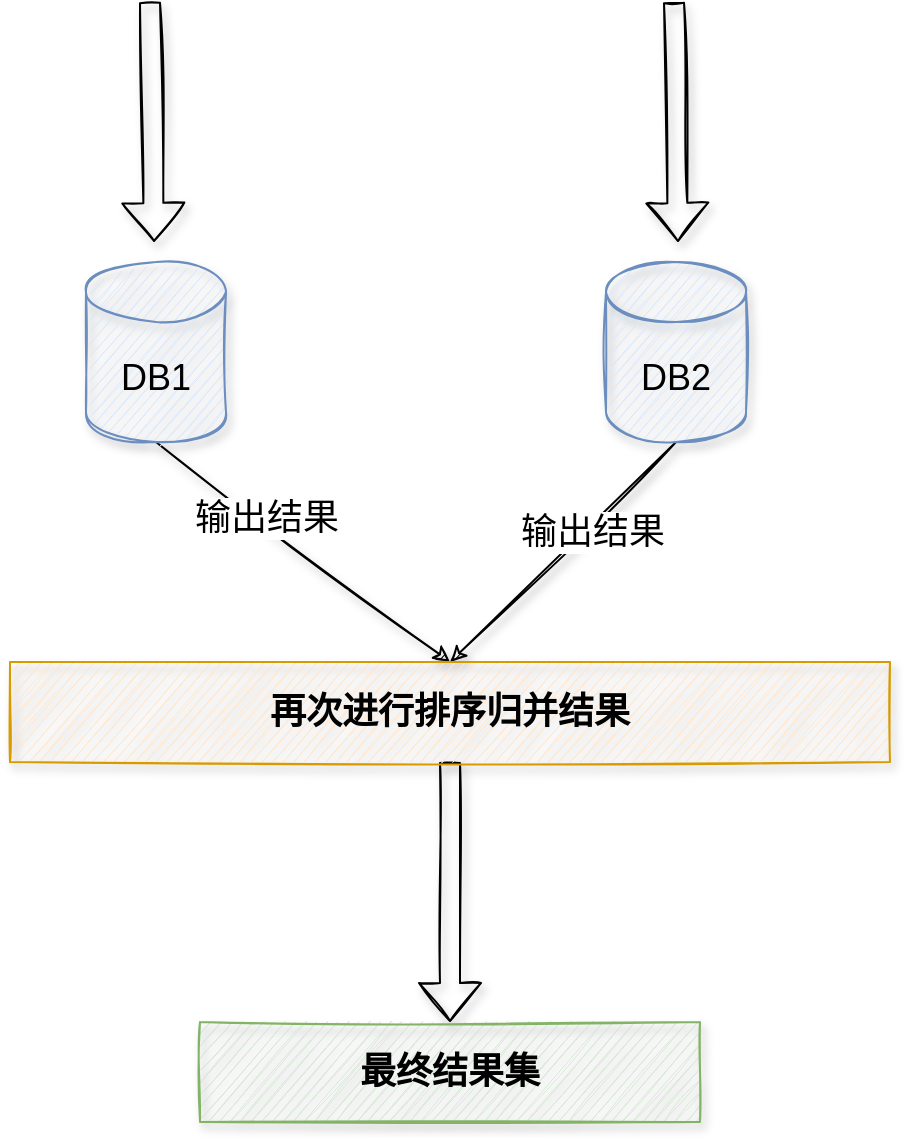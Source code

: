 <mxfile version="20.2.3" type="device" pages="23"><diagram id="n-h-Tq0yP3ro3lSoUFZG" name="1"><mxGraphModel dx="1422" dy="800" grid="1" gridSize="10" guides="1" tooltips="1" connect="1" arrows="1" fold="1" page="1" pageScale="1" pageWidth="827" pageHeight="1169" math="0" shadow="0"><root><mxCell id="0"/><mxCell id="1" parent="0"/><mxCell id="bsadYyyPQLdJmLaVP0DS-4" style="rounded=0;orthogonalLoop=1;jettySize=auto;html=1;entryX=0.5;entryY=0;entryDx=0;entryDy=0;fontSize=18;exitX=0.5;exitY=1;exitDx=0;exitDy=0;exitPerimeter=0;shadow=1;sketch=1;" parent="1" source="bsadYyyPQLdJmLaVP0DS-1" target="bsadYyyPQLdJmLaVP0DS-3" edge="1"><mxGeometry relative="1" as="geometry"/></mxCell><mxCell id="bsadYyyPQLdJmLaVP0DS-10" value="输出结果" style="edgeLabel;html=1;align=center;verticalAlign=middle;resizable=0;points=[];fontSize=18;" parent="bsadYyyPQLdJmLaVP0DS-4" vertex="1" connectable="0"><mxGeometry x="-0.274" y="3" relative="1" as="geometry"><mxPoint as="offset"/></mxGeometry></mxCell><mxCell id="bsadYyyPQLdJmLaVP0DS-1" value="&lt;font style=&quot;font-size: 18px&quot;&gt;DB1&lt;/font&gt;" style="shape=cylinder3;whiteSpace=wrap;html=1;boundedLbl=1;backgroundOutline=1;size=15;fillColor=#dae8fc;strokeColor=#6c8ebf;shadow=1;sketch=1;" parent="1" vertex="1"><mxGeometry x="248" y="300" width="70" height="90" as="geometry"/></mxCell><mxCell id="bsadYyyPQLdJmLaVP0DS-5" style="edgeStyle=none;rounded=0;orthogonalLoop=1;jettySize=auto;html=1;entryX=0.5;entryY=0;entryDx=0;entryDy=0;fontSize=18;exitX=0.5;exitY=1;exitDx=0;exitDy=0;exitPerimeter=0;shadow=1;sketch=1;" parent="1" source="bsadYyyPQLdJmLaVP0DS-2" target="bsadYyyPQLdJmLaVP0DS-3" edge="1"><mxGeometry relative="1" as="geometry"/></mxCell><mxCell id="bsadYyyPQLdJmLaVP0DS-11" value="输出结果" style="edgeLabel;html=1;align=center;verticalAlign=middle;resizable=0;points=[];fontSize=18;" parent="bsadYyyPQLdJmLaVP0DS-5" vertex="1" connectable="0"><mxGeometry x="-0.223" y="2" relative="1" as="geometry"><mxPoint as="offset"/></mxGeometry></mxCell><mxCell id="bsadYyyPQLdJmLaVP0DS-2" value="&lt;font style=&quot;font-size: 18px&quot;&gt;DB2&lt;/font&gt;" style="shape=cylinder3;whiteSpace=wrap;html=1;boundedLbl=1;backgroundOutline=1;size=15;fillColor=#dae8fc;strokeColor=#6c8ebf;shadow=1;sketch=1;" parent="1" vertex="1"><mxGeometry x="508" y="300" width="70" height="90" as="geometry"/></mxCell><mxCell id="bsadYyyPQLdJmLaVP0DS-15" style="edgeStyle=none;rounded=0;sketch=1;orthogonalLoop=1;jettySize=auto;html=1;entryX=0.5;entryY=0;entryDx=0;entryDy=0;shadow=1;fontSize=18;shape=flexArrow;" parent="1" source="bsadYyyPQLdJmLaVP0DS-3" target="bsadYyyPQLdJmLaVP0DS-12" edge="1"><mxGeometry relative="1" as="geometry"/></mxCell><mxCell id="bsadYyyPQLdJmLaVP0DS-3" value="&lt;b&gt;再次进行排序归并结果&lt;/b&gt;" style="rounded=0;whiteSpace=wrap;html=1;fontSize=18;shadow=1;sketch=1;fillColor=#ffe6cc;strokeColor=#d79b00;" parent="1" vertex="1"><mxGeometry x="210" y="500" width="440" height="50" as="geometry"/></mxCell><mxCell id="bsadYyyPQLdJmLaVP0DS-8" value="" style="shape=flexArrow;endArrow=classic;html=1;rounded=0;shadow=1;sketch=1;fontSize=18;" parent="1" edge="1"><mxGeometry width="50" height="50" relative="1" as="geometry"><mxPoint x="280" y="170" as="sourcePoint"/><mxPoint x="282" y="290" as="targetPoint"/></mxGeometry></mxCell><mxCell id="bsadYyyPQLdJmLaVP0DS-9" value="" style="shape=flexArrow;endArrow=classic;html=1;rounded=0;shadow=1;sketch=1;fontSize=18;" parent="1" edge="1"><mxGeometry width="50" height="50" relative="1" as="geometry"><mxPoint x="542" y="170" as="sourcePoint"/><mxPoint x="544" y="290" as="targetPoint"/></mxGeometry></mxCell><mxCell id="bsadYyyPQLdJmLaVP0DS-12" value="&lt;b&gt;最终结果集&lt;/b&gt;" style="rounded=0;whiteSpace=wrap;html=1;fontSize=18;shadow=1;sketch=1;fillColor=#d5e8d4;strokeColor=#82b366;" parent="1" vertex="1"><mxGeometry x="305" y="680" width="250" height="50" as="geometry"/></mxCell></root></mxGraphModel></diagram><diagram id="rra4ZtQ5BwrcoHNVqnRv" name="2"><mxGraphModel dx="1038" dy="561" grid="1" gridSize="10" guides="1" tooltips="1" connect="1" arrows="1" fold="1" page="1" pageScale="1" pageWidth="827" pageHeight="1169" math="0" shadow="0"><root><mxCell id="0"/><mxCell id="1" parent="0"/><mxCell id="WvthT52SFGzJ9KwJrTdH-8" style="edgeStyle=none;rounded=0;orthogonalLoop=1;jettySize=auto;html=1;entryX=0.5;entryY=0;entryDx=0;entryDy=0;fontSize=18;shadow=1;sketch=1;" parent="1" source="WvthT52SFGzJ9KwJrTdH-1" target="WvthT52SFGzJ9KwJrTdH-3" edge="1"><mxGeometry relative="1" as="geometry"/></mxCell><mxCell id="WvthT52SFGzJ9KwJrTdH-9" style="edgeStyle=none;rounded=0;orthogonalLoop=1;jettySize=auto;html=1;entryX=0.5;entryY=0;entryDx=0;entryDy=0;fontSize=18;shadow=1;sketch=1;" parent="1" source="WvthT52SFGzJ9KwJrTdH-1" target="WvthT52SFGzJ9KwJrTdH-4" edge="1"><mxGeometry relative="1" as="geometry"/></mxCell><mxCell id="WvthT52SFGzJ9KwJrTdH-1" value="&lt;font style=&quot;font-size: 18px;&quot;&gt;product_base1&lt;/font&gt;" style="rounded=0;whiteSpace=wrap;html=1;fillColor=#fff2cc;strokeColor=#d6b656;shadow=1;sketch=1;" parent="1" vertex="1"><mxGeometry x="220" y="140" width="180" height="50" as="geometry"/></mxCell><mxCell id="WvthT52SFGzJ9KwJrTdH-10" style="edgeStyle=none;rounded=0;orthogonalLoop=1;jettySize=auto;html=1;entryX=0.5;entryY=1;entryDx=0;entryDy=0;fontSize=18;shadow=1;sketch=1;" parent="1" source="WvthT52SFGzJ9KwJrTdH-2" target="WvthT52SFGzJ9KwJrTdH-4" edge="1"><mxGeometry relative="1" as="geometry"/></mxCell><mxCell id="WvthT52SFGzJ9KwJrTdH-11" style="edgeStyle=none;rounded=0;orthogonalLoop=1;jettySize=auto;html=1;entryX=0.5;entryY=1;entryDx=0;entryDy=0;fontSize=18;shadow=1;sketch=1;" parent="1" source="WvthT52SFGzJ9KwJrTdH-2" target="WvthT52SFGzJ9KwJrTdH-3" edge="1"><mxGeometry relative="1" as="geometry"/></mxCell><mxCell id="WvthT52SFGzJ9KwJrTdH-2" value="&lt;font style=&quot;font-size: 18px;&quot;&gt;product_base2&lt;/font&gt;" style="rounded=0;whiteSpace=wrap;html=1;fillColor=#fff2cc;strokeColor=#d6b656;shadow=1;sketch=1;" parent="1" vertex="1"><mxGeometry x="220" y="410" width="180" height="50" as="geometry"/></mxCell><mxCell id="WvthT52SFGzJ9KwJrTdH-3" value="&lt;font style=&quot;font-size: 18px;&quot;&gt;product_description_1&lt;/font&gt;" style="rounded=0;whiteSpace=wrap;html=1;fillColor=#f8cecc;strokeColor=#b85450;shadow=1;sketch=1;" parent="1" vertex="1"><mxGeometry x="45" y="280" width="190" height="50" as="geometry"/></mxCell><mxCell id="WvthT52SFGzJ9KwJrTdH-4" value="&lt;font style=&quot;font-size: 18px;&quot;&gt;product_description_2&lt;/font&gt;" style="rounded=0;whiteSpace=wrap;html=1;fillColor=#f8cecc;strokeColor=#b85450;shadow=1;sketch=1;" parent="1" vertex="1"><mxGeometry x="400" y="280" width="190" height="50" as="geometry"/></mxCell></root></mxGraphModel></diagram><diagram id="vtJaBYqvMqGXumnRzvoJ" name="Page-3"><mxGraphModel dx="1038" dy="561" grid="1" gridSize="10" guides="1" tooltips="1" connect="1" arrows="1" fold="1" page="1" pageScale="1" pageWidth="827" pageHeight="1169" math="0" shadow="0"><root><mxCell id="0"/><mxCell id="1" parent="0"/><mxCell id="tbTx3nxdE7XiCQ4pqQBE-11" style="edgeStyle=none;rounded=0;orthogonalLoop=1;jettySize=auto;html=1;fontSize=18;sketch=1;shadow=1;" parent="1" source="tbTx3nxdE7XiCQ4pqQBE-3" target="tbTx3nxdE7XiCQ4pqQBE-7" edge="1"><mxGeometry relative="1" as="geometry"/></mxCell><mxCell id="tbTx3nxdE7XiCQ4pqQBE-3" value="&lt;font style=&quot;font-size: 18px;&quot;&gt;product_base1&lt;/font&gt;" style="rounded=0;whiteSpace=wrap;html=1;fillColor=#fff2cc;strokeColor=#d6b656;sketch=1;shadow=1;" parent="1" vertex="1"><mxGeometry x="45" y="160" width="180" height="50" as="geometry"/></mxCell><mxCell id="tbTx3nxdE7XiCQ4pqQBE-12" style="edgeStyle=none;rounded=0;orthogonalLoop=1;jettySize=auto;html=1;fontSize=18;sketch=1;shadow=1;" parent="1" source="tbTx3nxdE7XiCQ4pqQBE-6" target="tbTx3nxdE7XiCQ4pqQBE-8" edge="1"><mxGeometry relative="1" as="geometry"/></mxCell><mxCell id="tbTx3nxdE7XiCQ4pqQBE-6" value="&lt;font style=&quot;font-size: 18px;&quot;&gt;product_base2&lt;/font&gt;" style="rounded=0;whiteSpace=wrap;html=1;fillColor=#fff2cc;strokeColor=#d6b656;sketch=1;shadow=1;" parent="1" vertex="1"><mxGeometry x="45" y="290" width="180" height="50" as="geometry"/></mxCell><mxCell id="tbTx3nxdE7XiCQ4pqQBE-7" value="&lt;font style=&quot;font-size: 18px;&quot;&gt;product_description_1&lt;/font&gt;" style="rounded=0;whiteSpace=wrap;html=1;fillColor=#f8cecc;strokeColor=#b85450;sketch=1;shadow=1;" parent="1" vertex="1"><mxGeometry x="450" y="160" width="190" height="50" as="geometry"/></mxCell><mxCell id="tbTx3nxdE7XiCQ4pqQBE-8" value="&lt;font style=&quot;font-size: 18px;&quot;&gt;product_description_2&lt;/font&gt;" style="rounded=0;whiteSpace=wrap;html=1;fillColor=#f8cecc;strokeColor=#b85450;sketch=1;shadow=1;" parent="1" vertex="1"><mxGeometry x="460" y="290" width="190" height="50" as="geometry"/></mxCell></root></mxGraphModel></diagram><diagram id="jds2WoDaOgzFe7LTZUSu" name="hash取模"><mxGraphModel dx="1422" dy="800" grid="1" gridSize="10" guides="1" tooltips="1" connect="1" arrows="1" fold="1" page="1" pageScale="1" pageWidth="827" pageHeight="1169" math="0" shadow="0"><root><mxCell id="0"/><mxCell id="1" parent="0"/><mxCell id="9_fyVhCkNqcnoqo3_JmS-11" value="" style="rounded=0;whiteSpace=wrap;html=1;shadow=1;glass=0;sketch=1;fontSize=18;" parent="1" vertex="1"><mxGeometry x="550" y="50" width="370" height="400" as="geometry"/></mxCell><mxCell id="9_fyVhCkNqcnoqo3_JmS-1" value="&lt;font style=&quot;font-size: 18px;&quot;&gt;t_order_0&lt;/font&gt;" style="rounded=1;whiteSpace=wrap;html=1;fillColor=#dae8fc;strokeColor=#6c8ebf;shadow=1;sketch=1;glass=0;" parent="1" vertex="1"><mxGeometry x="610" y="60" width="270" height="60" as="geometry"/></mxCell><mxCell id="9_fyVhCkNqcnoqo3_JmS-2" value="&lt;font style=&quot;font-size: 18px;&quot;&gt;t_order_1&lt;/font&gt;" style="rounded=1;whiteSpace=wrap;html=1;fillColor=#dae8fc;strokeColor=#6c8ebf;shadow=1;sketch=1;glass=0;" parent="1" vertex="1"><mxGeometry x="610" y="160" width="270" height="60" as="geometry"/></mxCell><mxCell id="9_fyVhCkNqcnoqo3_JmS-3" value="&lt;font style=&quot;font-size: 18px;&quot;&gt;t_order_2&lt;/font&gt;" style="rounded=1;whiteSpace=wrap;html=1;fillColor=#dae8fc;strokeColor=#6c8ebf;shadow=1;sketch=1;glass=0;" parent="1" vertex="1"><mxGeometry x="610" y="270" width="270" height="60" as="geometry"/></mxCell><mxCell id="9_fyVhCkNqcnoqo3_JmS-4" value="&lt;font style=&quot;font-size: 18px;&quot;&gt;t_order_3&lt;/font&gt;" style="rounded=1;whiteSpace=wrap;html=1;fillColor=#dae8fc;strokeColor=#6c8ebf;shadow=1;sketch=1;glass=0;" parent="1" vertex="1"><mxGeometry x="610" y="380" width="270" height="60" as="geometry"/></mxCell><mxCell id="9_fyVhCkNqcnoqo3_JmS-12" style="rounded=0;orthogonalLoop=1;jettySize=auto;html=1;entryX=0;entryY=0.5;entryDx=0;entryDy=0;fontSize=18;fillColor=#dae8fc;strokeColor=#6c8ebf;strokeWidth=2;" parent="1" target="9_fyVhCkNqcnoqo3_JmS-4" edge="1"><mxGeometry relative="1" as="geometry"><mxPoint x="170" y="80" as="sourcePoint"/></mxGeometry></mxCell><mxCell id="9_fyVhCkNqcnoqo3_JmS-5" value="orderId=11" style="ellipse;whiteSpace=wrap;html=1;shadow=1;glass=0;sketch=1;fontSize=18;fillColor=#f8cecc;strokeColor=#b85450;" parent="1" vertex="1"><mxGeometry x="40" y="30" width="120" height="80" as="geometry"/></mxCell><mxCell id="9_fyVhCkNqcnoqo3_JmS-14" style="edgeStyle=none;rounded=0;orthogonalLoop=1;jettySize=auto;html=1;entryX=0;entryY=0.5;entryDx=0;entryDy=0;fontSize=18;exitX=1;exitY=0.5;exitDx=0;exitDy=0;fillColor=#dae8fc;strokeColor=#6c8ebf;strokeWidth=2;" parent="1" source="9_fyVhCkNqcnoqo3_JmS-7" target="9_fyVhCkNqcnoqo3_JmS-1" edge="1"><mxGeometry relative="1" as="geometry"/></mxCell><mxCell id="9_fyVhCkNqcnoqo3_JmS-7" value="orderId=12" style="ellipse;whiteSpace=wrap;html=1;shadow=1;glass=0;sketch=1;fontSize=18;fillColor=#f8cecc;strokeColor=#b85450;" parent="1" vertex="1"><mxGeometry x="40" y="160" width="120" height="80" as="geometry"/></mxCell><mxCell id="9_fyVhCkNqcnoqo3_JmS-15" style="edgeStyle=none;rounded=0;orthogonalLoop=1;jettySize=auto;html=1;entryX=0;entryY=0.5;entryDx=0;entryDy=0;fontSize=18;exitX=1;exitY=0.5;exitDx=0;exitDy=0;fillColor=#dae8fc;strokeColor=#6c8ebf;strokeWidth=2;" parent="1" source="9_fyVhCkNqcnoqo3_JmS-8" target="9_fyVhCkNqcnoqo3_JmS-2" edge="1"><mxGeometry relative="1" as="geometry"/></mxCell><mxCell id="9_fyVhCkNqcnoqo3_JmS-8" value="orderId=13" style="ellipse;whiteSpace=wrap;html=1;shadow=1;glass=0;sketch=1;fontSize=18;fillColor=#f8cecc;strokeColor=#b85450;" parent="1" vertex="1"><mxGeometry x="40" y="280" width="120" height="80" as="geometry"/></mxCell><mxCell id="9_fyVhCkNqcnoqo3_JmS-16" style="edgeStyle=none;rounded=0;orthogonalLoop=1;jettySize=auto;html=1;entryX=0;entryY=0.5;entryDx=0;entryDy=0;fontSize=18;exitX=1;exitY=0.5;exitDx=0;exitDy=0;fillColor=#dae8fc;strokeColor=#6c8ebf;strokeWidth=2;" parent="1" source="9_fyVhCkNqcnoqo3_JmS-9" target="9_fyVhCkNqcnoqo3_JmS-3" edge="1"><mxGeometry relative="1" as="geometry"/></mxCell><mxCell id="9_fyVhCkNqcnoqo3_JmS-9" value="orderId=14" style="ellipse;whiteSpace=wrap;html=1;shadow=1;glass=0;sketch=1;fontSize=18;fillColor=#f8cecc;strokeColor=#b85450;" parent="1" vertex="1"><mxGeometry x="40" y="400" width="120" height="80" as="geometry"/></mxCell><mxCell id="9_fyVhCkNqcnoqo3_JmS-17" value="&lt;font color=&quot;#3333ff&quot;&gt;orderId%4&lt;/font&gt;" style="text;html=1;strokeColor=#6c8ebf;fillColor=#dae8fc;align=center;verticalAlign=middle;whiteSpace=wrap;rounded=0;shadow=1;glass=0;sketch=1;fontSize=18;" parent="1" vertex="1"><mxGeometry x="270" y="90" width="130" height="30" as="geometry"/></mxCell></root></mxGraphModel></diagram><diagram id="fULiwBrJuQnPnHHVoQZ7" name="Page-5"><mxGraphModel dx="1422" dy="800" grid="1" gridSize="10" guides="1" tooltips="1" connect="1" arrows="1" fold="1" page="1" pageScale="1" pageWidth="827" pageHeight="1169" math="0" shadow="0"><root><mxCell id="0"/><mxCell id="1" parent="0"/><mxCell id="KGFsoplDhvFLvzOVwTQJ-2" value="&lt;font style=&quot;font-size: 18px;&quot;&gt;t_order_0&lt;/font&gt;" style="rounded=1;whiteSpace=wrap;html=1;fillColor=#dae8fc;strokeColor=#6c8ebf;shadow=1;sketch=1;glass=0;" parent="1" vertex="1"><mxGeometry x="610" y="60" width="270" height="60" as="geometry"/></mxCell><mxCell id="KGFsoplDhvFLvzOVwTQJ-3" value="&lt;font style=&quot;font-size: 18px;&quot;&gt;t_order_1&lt;/font&gt;" style="rounded=1;whiteSpace=wrap;html=1;fillColor=#dae8fc;strokeColor=#6c8ebf;shadow=1;sketch=1;glass=0;" parent="1" vertex="1"><mxGeometry x="610" y="160" width="270" height="60" as="geometry"/></mxCell><mxCell id="KGFsoplDhvFLvzOVwTQJ-4" value="&lt;font style=&quot;font-size: 18px;&quot;&gt;t_order_2&lt;/font&gt;" style="rounded=1;whiteSpace=wrap;html=1;fillColor=#dae8fc;strokeColor=#6c8ebf;shadow=1;sketch=1;glass=0;" parent="1" vertex="1"><mxGeometry x="610" y="270" width="270" height="60" as="geometry"/></mxCell><mxCell id="KGFsoplDhvFLvzOVwTQJ-5" value="&lt;font style=&quot;font-size: 18px;&quot;&gt;t_order_3&lt;/font&gt;" style="rounded=1;whiteSpace=wrap;html=1;fillColor=#dae8fc;strokeColor=#6c8ebf;shadow=1;sketch=1;glass=0;" parent="1" vertex="1"><mxGeometry x="610" y="380" width="270" height="60" as="geometry"/></mxCell><mxCell id="KGFsoplDhvFLvzOVwTQJ-25" style="rounded=0;orthogonalLoop=1;jettySize=auto;html=1;entryX=0;entryY=0.5;entryDx=0;entryDy=0;fontSize=18;fontColor=#3333FF;strokeWidth=2;" parent="1" source="KGFsoplDhvFLvzOVwTQJ-7" target="KGFsoplDhvFLvzOVwTQJ-5" edge="1"><mxGeometry relative="1" as="geometry"/></mxCell><mxCell id="KGFsoplDhvFLvzOVwTQJ-7" value="orderId=11" style="ellipse;whiteSpace=wrap;html=1;shadow=1;glass=0;sketch=1;fontSize=18;fillColor=#f8cecc;strokeColor=#b85450;" parent="1" vertex="1"><mxGeometry x="30" y="220" width="120" height="80" as="geometry"/></mxCell><mxCell id="KGFsoplDhvFLvzOVwTQJ-26" style="edgeStyle=none;rounded=0;orthogonalLoop=1;jettySize=auto;html=1;entryX=0;entryY=0.5;entryDx=0;entryDy=0;fontSize=18;fontColor=#3333FF;strokeWidth=2;" parent="1" source="KGFsoplDhvFLvzOVwTQJ-9" target="KGFsoplDhvFLvzOVwTQJ-19" edge="1"><mxGeometry relative="1" as="geometry"/></mxCell><mxCell id="KGFsoplDhvFLvzOVwTQJ-9" value="orderId=12" style="ellipse;whiteSpace=wrap;html=1;shadow=1;glass=0;sketch=1;fontSize=18;fillColor=#f8cecc;strokeColor=#b85450;" parent="1" vertex="1"><mxGeometry x="30" y="350" width="120" height="80" as="geometry"/></mxCell><mxCell id="KGFsoplDhvFLvzOVwTQJ-27" style="edgeStyle=none;rounded=0;orthogonalLoop=1;jettySize=auto;html=1;entryX=0;entryY=0.5;entryDx=0;entryDy=0;fontSize=18;fontColor=#3333FF;strokeWidth=2;" parent="1" source="KGFsoplDhvFLvzOVwTQJ-11" target="KGFsoplDhvFLvzOVwTQJ-20" edge="1"><mxGeometry relative="1" as="geometry"/></mxCell><mxCell id="KGFsoplDhvFLvzOVwTQJ-11" value="orderId=13" style="ellipse;whiteSpace=wrap;html=1;shadow=1;glass=0;sketch=1;fontSize=18;fillColor=#f8cecc;strokeColor=#b85450;" parent="1" vertex="1"><mxGeometry x="30" y="470" width="120" height="80" as="geometry"/></mxCell><mxCell id="KGFsoplDhvFLvzOVwTQJ-28" style="edgeStyle=none;rounded=0;orthogonalLoop=1;jettySize=auto;html=1;entryX=0;entryY=0.75;entryDx=0;entryDy=0;fontSize=18;fontColor=#3333FF;strokeWidth=2;" parent="1" source="KGFsoplDhvFLvzOVwTQJ-13" target="KGFsoplDhvFLvzOVwTQJ-21" edge="1"><mxGeometry relative="1" as="geometry"/></mxCell><mxCell id="KGFsoplDhvFLvzOVwTQJ-13" value="orderId=14" style="ellipse;whiteSpace=wrap;html=1;shadow=1;glass=0;sketch=1;fontSize=18;fillColor=#f8cecc;strokeColor=#b85450;" parent="1" vertex="1"><mxGeometry x="30" y="590" width="120" height="80" as="geometry"/></mxCell><mxCell id="KGFsoplDhvFLvzOVwTQJ-14" value="&lt;font color=&quot;#3333ff&quot;&gt;orderId%8&lt;/font&gt;" style="text;html=1;strokeColor=#6c8ebf;fillColor=#dae8fc;align=center;verticalAlign=middle;whiteSpace=wrap;rounded=0;shadow=1;glass=0;sketch=1;fontSize=18;" parent="1" vertex="1"><mxGeometry x="280" y="220" width="130" height="30" as="geometry"/></mxCell><mxCell id="KGFsoplDhvFLvzOVwTQJ-19" value="&lt;font style=&quot;font-size: 18px;&quot;&gt;t_order_4&lt;/font&gt;" style="rounded=1;whiteSpace=wrap;html=1;fillColor=#dae8fc;strokeColor=#6c8ebf;shadow=1;sketch=1;glass=0;" parent="1" vertex="1"><mxGeometry x="610" y="490" width="270" height="60" as="geometry"/></mxCell><mxCell id="KGFsoplDhvFLvzOVwTQJ-20" value="&lt;font style=&quot;font-size: 18px;&quot;&gt;t_order_5&lt;/font&gt;" style="rounded=1;whiteSpace=wrap;html=1;fillColor=#dae8fc;strokeColor=#6c8ebf;shadow=1;sketch=1;glass=0;" parent="1" vertex="1"><mxGeometry x="610" y="590" width="270" height="60" as="geometry"/></mxCell><mxCell id="KGFsoplDhvFLvzOVwTQJ-21" value="&lt;font style=&quot;font-size: 18px;&quot;&gt;t_order_6&lt;/font&gt;" style="rounded=1;whiteSpace=wrap;html=1;fillColor=#dae8fc;strokeColor=#6c8ebf;shadow=1;sketch=1;glass=0;" parent="1" vertex="1"><mxGeometry x="610" y="700" width="270" height="60" as="geometry"/></mxCell><mxCell id="KGFsoplDhvFLvzOVwTQJ-22" value="&lt;font style=&quot;font-size: 18px;&quot;&gt;t_order_7&lt;/font&gt;" style="rounded=1;whiteSpace=wrap;html=1;fillColor=#dae8fc;strokeColor=#6c8ebf;shadow=1;sketch=1;glass=0;" parent="1" vertex="1"><mxGeometry x="610" y="810" width="270" height="60" as="geometry"/></mxCell></root></mxGraphModel></diagram><diagram id="J8BQkkEgY4TW6oFO1zl2" name="Page-6"><mxGraphModel dx="1422" dy="800" grid="1" gridSize="10" guides="1" tooltips="1" connect="1" arrows="1" fold="1" page="1" pageScale="1" pageWidth="827" pageHeight="1169" math="0" shadow="0"><root><mxCell id="0"/><mxCell id="1" parent="0"/><mxCell id="998Bxjlsss9vPLB_TkTv-2" value="&lt;font style=&quot;font-size: 18px;&quot;&gt;t_order_0&lt;/font&gt;" style="rounded=1;whiteSpace=wrap;html=1;fillColor=#dae8fc;strokeColor=#6c8ebf;shadow=1;sketch=1;glass=0;" parent="1" vertex="1"><mxGeometry x="610" y="60" width="270" height="60" as="geometry"/></mxCell><mxCell id="998Bxjlsss9vPLB_TkTv-3" value="&lt;font style=&quot;font-size: 18px;&quot;&gt;t_order_1&lt;/font&gt;" style="rounded=1;whiteSpace=wrap;html=1;fillColor=#dae8fc;strokeColor=#6c8ebf;shadow=1;sketch=1;glass=0;" parent="1" vertex="1"><mxGeometry x="610" y="160" width="270" height="60" as="geometry"/></mxCell><mxCell id="998Bxjlsss9vPLB_TkTv-4" value="&lt;font style=&quot;font-size: 18px;&quot;&gt;t_order_2&lt;/font&gt;" style="rounded=1;whiteSpace=wrap;html=1;fillColor=#dae8fc;strokeColor=#6c8ebf;shadow=1;sketch=1;glass=0;" parent="1" vertex="1"><mxGeometry x="610" y="270" width="270" height="60" as="geometry"/></mxCell><mxCell id="998Bxjlsss9vPLB_TkTv-5" value="&lt;font style=&quot;font-size: 18px;&quot;&gt;t_order_3&lt;/font&gt;" style="rounded=1;whiteSpace=wrap;html=1;fillColor=#dae8fc;strokeColor=#6c8ebf;shadow=1;sketch=1;glass=0;" parent="1" vertex="1"><mxGeometry x="610" y="380" width="270" height="60" as="geometry"/></mxCell><mxCell id="998Bxjlsss9vPLB_TkTv-19" style="edgeStyle=none;rounded=0;orthogonalLoop=1;jettySize=auto;html=1;entryX=0;entryY=0.5;entryDx=0;entryDy=0;fontSize=17;fontColor=#3333FF;strokeWidth=2;" parent="1" source="998Bxjlsss9vPLB_TkTv-7" target="998Bxjlsss9vPLB_TkTv-2" edge="1"><mxGeometry relative="1" as="geometry"/></mxCell><mxCell id="998Bxjlsss9vPLB_TkTv-7" value="&lt;font style=&quot;font-size: 17px;&quot;&gt;order_id：0-500万&lt;/font&gt;" style="ellipse;whiteSpace=wrap;html=1;shadow=1;glass=0;sketch=1;fontSize=18;fillColor=#f8cecc;strokeColor=#b85450;" parent="1" vertex="1"><mxGeometry x="20" y="55" width="180" height="70" as="geometry"/></mxCell><mxCell id="998Bxjlsss9vPLB_TkTv-20" style="edgeStyle=none;rounded=0;orthogonalLoop=1;jettySize=auto;html=1;fontSize=17;fontColor=#3333FF;strokeWidth=2;" parent="1" source="998Bxjlsss9vPLB_TkTv-15" target="998Bxjlsss9vPLB_TkTv-3" edge="1"><mxGeometry relative="1" as="geometry"/></mxCell><mxCell id="998Bxjlsss9vPLB_TkTv-15" value="&lt;font style=&quot;font-size: 17px;&quot;&gt;order_id：500-1000万&lt;/font&gt;" style="ellipse;whiteSpace=wrap;html=1;shadow=1;glass=0;sketch=1;fontSize=18;fillColor=#f8cecc;strokeColor=#b85450;" parent="1" vertex="1"><mxGeometry x="20" y="160" width="180" height="70" as="geometry"/></mxCell><mxCell id="998Bxjlsss9vPLB_TkTv-21" style="edgeStyle=none;rounded=0;orthogonalLoop=1;jettySize=auto;html=1;entryX=0;entryY=0.5;entryDx=0;entryDy=0;fontSize=17;fontColor=#3333FF;strokeWidth=2;" parent="1" source="998Bxjlsss9vPLB_TkTv-16" target="998Bxjlsss9vPLB_TkTv-4" edge="1"><mxGeometry relative="1" as="geometry"/></mxCell><mxCell id="998Bxjlsss9vPLB_TkTv-16" value="&lt;font style=&quot;font-size: 17px;&quot;&gt;order_id：1000-1500万&lt;/font&gt;" style="ellipse;whiteSpace=wrap;html=1;shadow=1;glass=0;sketch=1;fontSize=18;fillColor=#f8cecc;strokeColor=#b85450;" parent="1" vertex="1"><mxGeometry x="10" y="262.5" width="190" height="75" as="geometry"/></mxCell><mxCell id="998Bxjlsss9vPLB_TkTv-22" style="edgeStyle=none;rounded=0;orthogonalLoop=1;jettySize=auto;html=1;fontSize=17;fontColor=#3333FF;strokeWidth=2;" parent="1" source="998Bxjlsss9vPLB_TkTv-17" target="998Bxjlsss9vPLB_TkTv-5" edge="1"><mxGeometry relative="1" as="geometry"/></mxCell><mxCell id="998Bxjlsss9vPLB_TkTv-17" value="&lt;font style=&quot;font-size: 17px;&quot;&gt;order_id：1500-2000万&lt;/font&gt;" style="ellipse;whiteSpace=wrap;html=1;shadow=1;glass=0;sketch=1;fontSize=18;fillColor=#f8cecc;strokeColor=#b85450;" parent="1" vertex="1"><mxGeometry x="15" y="372.5" width="190" height="75" as="geometry"/></mxCell></root></mxGraphModel></diagram><diagram id="jHT8G-wenPqIIpVfzIW-" name="Page-7"><mxGraphModel dx="1422" dy="800" grid="1" gridSize="10" guides="1" tooltips="1" connect="1" arrows="1" fold="1" page="1" pageScale="1" pageWidth="827" pageHeight="1169" math="0" shadow="0"><root><mxCell id="0"/><mxCell id="1" parent="0"/><mxCell id="EG03UaFUN958Cz3fKdYe-18" value="" style="rounded=0;whiteSpace=wrap;html=1;shadow=1;glass=0;sketch=1;fontSize=17;fillColor=#d5e8d4;strokeColor=#82b366;dashed=1;" parent="1" vertex="1"><mxGeometry x="710" y="140" width="930" height="500" as="geometry"/></mxCell><mxCell id="EG03UaFUN958Cz3fKdYe-5" value="" style="rounded=0;whiteSpace=wrap;html=1;shadow=1;glass=0;sketch=1;fontSize=17;fillColor=#fff2cc;strokeColor=#d6b656;" parent="1" vertex="1"><mxGeometry x="800" y="170" width="760" height="100" as="geometry"/></mxCell><mxCell id="EG03UaFUN958Cz3fKdYe-1" value="t_order_0" style="rounded=1;whiteSpace=wrap;html=1;shadow=1;glass=0;sketch=1;fontSize=17;fillColor=#dae8fc;strokeColor=#6c8ebf;" parent="1" vertex="1"><mxGeometry x="850" y="190" width="120" height="60" as="geometry"/></mxCell><mxCell id="EG03UaFUN958Cz3fKdYe-2" value="t_order_1" style="rounded=1;whiteSpace=wrap;html=1;shadow=1;glass=0;sketch=1;fontSize=17;fillColor=#dae8fc;strokeColor=#6c8ebf;" parent="1" vertex="1"><mxGeometry x="1030" y="190" width="120" height="60" as="geometry"/></mxCell><mxCell id="EG03UaFUN958Cz3fKdYe-3" value="t_order_2" style="rounded=1;whiteSpace=wrap;html=1;shadow=1;glass=0;sketch=1;fontSize=17;fillColor=#dae8fc;strokeColor=#6c8ebf;" parent="1" vertex="1"><mxGeometry x="1210" y="190" width="120" height="60" as="geometry"/></mxCell><mxCell id="EG03UaFUN958Cz3fKdYe-4" value="t_order_3" style="rounded=1;whiteSpace=wrap;html=1;shadow=1;glass=0;sketch=1;fontSize=17;fillColor=#dae8fc;strokeColor=#6c8ebf;" parent="1" vertex="1"><mxGeometry x="1390" y="190" width="120" height="60" as="geometry"/></mxCell><mxCell id="EG03UaFUN958Cz3fKdYe-6" value="&lt;b&gt;DB_0&lt;/b&gt;" style="text;html=1;strokeColor=none;fillColor=none;align=center;verticalAlign=middle;whiteSpace=wrap;rounded=0;shadow=1;glass=0;sketch=1;fontSize=17;fontColor=#3333FF;" parent="1" vertex="1"><mxGeometry x="1150" y="170" width="60" height="30" as="geometry"/></mxCell><mxCell id="EG03UaFUN958Cz3fKdYe-7" value="" style="rounded=0;whiteSpace=wrap;html=1;shadow=1;glass=0;sketch=1;fontSize=17;fillColor=#fff2cc;strokeColor=#d6b656;" parent="1" vertex="1"><mxGeometry x="800" y="330" width="570" height="100" as="geometry"/></mxCell><mxCell id="EG03UaFUN958Cz3fKdYe-8" value="t_order_0" style="rounded=1;whiteSpace=wrap;html=1;shadow=1;glass=0;sketch=1;fontSize=17;fillColor=#dae8fc;strokeColor=#6c8ebf;" parent="1" vertex="1"><mxGeometry x="850" y="350" width="120" height="60" as="geometry"/></mxCell><mxCell id="EG03UaFUN958Cz3fKdYe-9" value="t_order_1" style="rounded=1;whiteSpace=wrap;html=1;shadow=1;glass=0;sketch=1;fontSize=17;fillColor=#dae8fc;strokeColor=#6c8ebf;" parent="1" vertex="1"><mxGeometry x="1030" y="350" width="120" height="60" as="geometry"/></mxCell><mxCell id="EG03UaFUN958Cz3fKdYe-10" value="t_order_2" style="rounded=1;whiteSpace=wrap;html=1;shadow=1;glass=0;sketch=1;fontSize=17;fillColor=#dae8fc;strokeColor=#6c8ebf;" parent="1" vertex="1"><mxGeometry x="1210" y="350" width="120" height="60" as="geometry"/></mxCell><mxCell id="EG03UaFUN958Cz3fKdYe-12" value="&lt;b&gt;DB_1&lt;/b&gt;" style="text;html=1;strokeColor=none;fillColor=none;align=center;verticalAlign=middle;whiteSpace=wrap;rounded=0;shadow=1;glass=0;sketch=1;fontSize=17;fontColor=#3333FF;" parent="1" vertex="1"><mxGeometry x="1150" y="330" width="60" height="30" as="geometry"/></mxCell><mxCell id="EG03UaFUN958Cz3fKdYe-13" value="" style="rounded=0;whiteSpace=wrap;html=1;shadow=1;glass=0;sketch=1;fontSize=17;fillColor=#fff2cc;strokeColor=#d6b656;" parent="1" vertex="1"><mxGeometry x="805" y="500" width="570" height="100" as="geometry"/></mxCell><mxCell id="EG03UaFUN958Cz3fKdYe-14" value="t_order_0" style="rounded=1;whiteSpace=wrap;html=1;shadow=1;glass=0;sketch=1;fontSize=17;fillColor=#dae8fc;strokeColor=#6c8ebf;" parent="1" vertex="1"><mxGeometry x="855" y="520" width="120" height="60" as="geometry"/></mxCell><mxCell id="EG03UaFUN958Cz3fKdYe-15" value="t_order_1" style="rounded=1;whiteSpace=wrap;html=1;shadow=1;glass=0;sketch=1;fontSize=17;fillColor=#dae8fc;strokeColor=#6c8ebf;" parent="1" vertex="1"><mxGeometry x="1035" y="520" width="120" height="60" as="geometry"/></mxCell><mxCell id="EG03UaFUN958Cz3fKdYe-16" value="t_order_2" style="rounded=1;whiteSpace=wrap;html=1;shadow=1;glass=0;sketch=1;fontSize=17;fillColor=#dae8fc;strokeColor=#6c8ebf;" parent="1" vertex="1"><mxGeometry x="1215" y="520" width="120" height="60" as="geometry"/></mxCell><mxCell id="EG03UaFUN958Cz3fKdYe-17" value="&lt;b&gt;DB_2&lt;/b&gt;" style="text;html=1;strokeColor=none;fillColor=none;align=center;verticalAlign=middle;whiteSpace=wrap;rounded=0;shadow=1;glass=0;sketch=1;fontSize=17;fontColor=#3333FF;" parent="1" vertex="1"><mxGeometry x="1155" y="500" width="60" height="30" as="geometry"/></mxCell><mxCell id="EG03UaFUN958Cz3fKdYe-20" style="edgeStyle=orthogonalEdgeStyle;rounded=0;orthogonalLoop=1;jettySize=auto;html=1;entryX=0;entryY=0.5;entryDx=0;entryDy=0;fontSize=24;fontColor=#3333FF;strokeWidth=2;curved=1;" parent="1" source="EG03UaFUN958Cz3fKdYe-19" target="EG03UaFUN958Cz3fKdYe-5" edge="1"><mxGeometry relative="1" as="geometry"/></mxCell><mxCell id="EG03UaFUN958Cz3fKdYe-23" value="orderId%10=0,1,2,3" style="edgeLabel;html=1;align=center;verticalAlign=middle;resizable=0;points=[];fontSize=24;fontColor=#3333FF;" parent="EG03UaFUN958Cz3fKdYe-20" vertex="1" connectable="0"><mxGeometry x="-0.084" y="9" relative="1" as="geometry"><mxPoint as="offset"/></mxGeometry></mxCell><mxCell id="EG03UaFUN958Cz3fKdYe-21" style="rounded=0;orthogonalLoop=1;jettySize=auto;html=1;entryX=0;entryY=0.5;entryDx=0;entryDy=0;fontSize=24;fontColor=#3333FF;strokeWidth=2;" parent="1" source="EG03UaFUN958Cz3fKdYe-19" target="EG03UaFUN958Cz3fKdYe-7" edge="1"><mxGeometry relative="1" as="geometry"/></mxCell><mxCell id="EG03UaFUN958Cz3fKdYe-24" value="orderId%10=4,5,6" style="edgeLabel;html=1;align=center;verticalAlign=middle;resizable=0;points=[];fontSize=24;fontColor=#3333FF;" parent="EG03UaFUN958Cz3fKdYe-21" vertex="1" connectable="0"><mxGeometry x="0.096" y="2" relative="1" as="geometry"><mxPoint x="-1" as="offset"/></mxGeometry></mxCell><mxCell id="EG03UaFUN958Cz3fKdYe-22" style="edgeStyle=orthogonalEdgeStyle;rounded=0;orthogonalLoop=1;jettySize=auto;html=1;entryX=0;entryY=0.5;entryDx=0;entryDy=0;fontSize=24;fontColor=#3333FF;strokeWidth=2;curved=1;" parent="1" source="EG03UaFUN958Cz3fKdYe-19" target="EG03UaFUN958Cz3fKdYe-13" edge="1"><mxGeometry relative="1" as="geometry"/></mxCell><mxCell id="EG03UaFUN958Cz3fKdYe-25" value="orderId%10=7,8,9" style="edgeLabel;html=1;align=center;verticalAlign=middle;resizable=0;points=[];fontSize=24;fontColor=#3333FF;" parent="EG03UaFUN958Cz3fKdYe-22" vertex="1" connectable="0"><mxGeometry x="-0.055" y="-8" relative="1" as="geometry"><mxPoint y="1" as="offset"/></mxGeometry></mxCell><mxCell id="EG03UaFUN958Cz3fKdYe-19" value="&lt;b&gt;&lt;font style=&quot;font-size: 24px;&quot;&gt;group0&lt;br&gt;0-5000万&lt;br&gt;&lt;/font&gt;&lt;/b&gt;" style="rounded=1;whiteSpace=wrap;html=1;shadow=1;glass=0;sketch=1;fontSize=17;fillColor=#ffff88;strokeColor=#36393d;" parent="1" vertex="1"><mxGeometry x="160" y="130" width="120" height="520" as="geometry"/></mxCell><mxCell id="k1-tj1yCHuJHrriGmwPt-1" value="" style="rounded=0;whiteSpace=wrap;html=1;shadow=1;glass=0;sketch=1;fontSize=17;fillColor=#d5e8d4;strokeColor=#82b366;dashed=1;" parent="1" vertex="1"><mxGeometry x="710" y="810" width="930" height="500" as="geometry"/></mxCell><mxCell id="k1-tj1yCHuJHrriGmwPt-2" value="" style="rounded=0;whiteSpace=wrap;html=1;shadow=1;glass=0;sketch=1;fontSize=17;fillColor=#fff2cc;strokeColor=#d6b656;" parent="1" vertex="1"><mxGeometry x="800" y="840" width="760" height="100" as="geometry"/></mxCell><mxCell id="k1-tj1yCHuJHrriGmwPt-3" value="t_order_0" style="rounded=1;whiteSpace=wrap;html=1;shadow=1;glass=0;sketch=1;fontSize=17;fillColor=#dae8fc;strokeColor=#6c8ebf;" parent="1" vertex="1"><mxGeometry x="850" y="860" width="120" height="60" as="geometry"/></mxCell><mxCell id="k1-tj1yCHuJHrriGmwPt-4" value="t_order_1" style="rounded=1;whiteSpace=wrap;html=1;shadow=1;glass=0;sketch=1;fontSize=17;fillColor=#dae8fc;strokeColor=#6c8ebf;" parent="1" vertex="1"><mxGeometry x="1030" y="860" width="120" height="60" as="geometry"/></mxCell><mxCell id="k1-tj1yCHuJHrriGmwPt-5" value="t_order_2" style="rounded=1;whiteSpace=wrap;html=1;shadow=1;glass=0;sketch=1;fontSize=17;fillColor=#dae8fc;strokeColor=#6c8ebf;" parent="1" vertex="1"><mxGeometry x="1210" y="860" width="120" height="60" as="geometry"/></mxCell><mxCell id="k1-tj1yCHuJHrriGmwPt-6" value="t_order_3" style="rounded=1;whiteSpace=wrap;html=1;shadow=1;glass=0;sketch=1;fontSize=17;fillColor=#dae8fc;strokeColor=#6c8ebf;" parent="1" vertex="1"><mxGeometry x="1390" y="860" width="120" height="60" as="geometry"/></mxCell><mxCell id="k1-tj1yCHuJHrriGmwPt-7" value="&lt;b&gt;DB_0&lt;/b&gt;" style="text;html=1;strokeColor=none;fillColor=none;align=center;verticalAlign=middle;whiteSpace=wrap;rounded=0;shadow=1;glass=0;sketch=1;fontSize=17;fontColor=#3333FF;" parent="1" vertex="1"><mxGeometry x="1150" y="840" width="60" height="30" as="geometry"/></mxCell><mxCell id="k1-tj1yCHuJHrriGmwPt-8" value="" style="rounded=0;whiteSpace=wrap;html=1;shadow=1;glass=0;sketch=1;fontSize=17;fillColor=#fff2cc;strokeColor=#d6b656;" parent="1" vertex="1"><mxGeometry x="800" y="1000" width="570" height="100" as="geometry"/></mxCell><mxCell id="k1-tj1yCHuJHrriGmwPt-9" value="t_order_0" style="rounded=1;whiteSpace=wrap;html=1;shadow=1;glass=0;sketch=1;fontSize=17;fillColor=#dae8fc;strokeColor=#6c8ebf;" parent="1" vertex="1"><mxGeometry x="850" y="1020" width="120" height="60" as="geometry"/></mxCell><mxCell id="k1-tj1yCHuJHrriGmwPt-10" value="t_order_1" style="rounded=1;whiteSpace=wrap;html=1;shadow=1;glass=0;sketch=1;fontSize=17;fillColor=#dae8fc;strokeColor=#6c8ebf;" parent="1" vertex="1"><mxGeometry x="1030" y="1020" width="120" height="60" as="geometry"/></mxCell><mxCell id="k1-tj1yCHuJHrriGmwPt-11" value="t_order_2" style="rounded=1;whiteSpace=wrap;html=1;shadow=1;glass=0;sketch=1;fontSize=17;fillColor=#dae8fc;strokeColor=#6c8ebf;" parent="1" vertex="1"><mxGeometry x="1210" y="1020" width="120" height="60" as="geometry"/></mxCell><mxCell id="k1-tj1yCHuJHrriGmwPt-12" value="&lt;b&gt;DB_1&lt;/b&gt;" style="text;html=1;strokeColor=none;fillColor=none;align=center;verticalAlign=middle;whiteSpace=wrap;rounded=0;shadow=1;glass=0;sketch=1;fontSize=17;fontColor=#3333FF;" parent="1" vertex="1"><mxGeometry x="1150" y="1000" width="60" height="30" as="geometry"/></mxCell><mxCell id="k1-tj1yCHuJHrriGmwPt-13" value="" style="rounded=0;whiteSpace=wrap;html=1;shadow=1;glass=0;sketch=1;fontSize=17;fillColor=#fff2cc;strokeColor=#d6b656;" parent="1" vertex="1"><mxGeometry x="805" y="1170" width="570" height="100" as="geometry"/></mxCell><mxCell id="k1-tj1yCHuJHrriGmwPt-14" value="t_order_0" style="rounded=1;whiteSpace=wrap;html=1;shadow=1;glass=0;sketch=1;fontSize=17;fillColor=#dae8fc;strokeColor=#6c8ebf;" parent="1" vertex="1"><mxGeometry x="855" y="1190" width="120" height="60" as="geometry"/></mxCell><mxCell id="k1-tj1yCHuJHrriGmwPt-15" value="t_order_1" style="rounded=1;whiteSpace=wrap;html=1;shadow=1;glass=0;sketch=1;fontSize=17;fillColor=#dae8fc;strokeColor=#6c8ebf;" parent="1" vertex="1"><mxGeometry x="1035" y="1190" width="120" height="60" as="geometry"/></mxCell><mxCell id="k1-tj1yCHuJHrriGmwPt-16" value="t_order_2" style="rounded=1;whiteSpace=wrap;html=1;shadow=1;glass=0;sketch=1;fontSize=17;fillColor=#dae8fc;strokeColor=#6c8ebf;" parent="1" vertex="1"><mxGeometry x="1215" y="1190" width="120" height="60" as="geometry"/></mxCell><mxCell id="k1-tj1yCHuJHrriGmwPt-17" value="&lt;b&gt;DB_2&lt;/b&gt;" style="text;html=1;strokeColor=none;fillColor=none;align=center;verticalAlign=middle;whiteSpace=wrap;rounded=0;shadow=1;glass=0;sketch=1;fontSize=17;fontColor=#3333FF;" parent="1" vertex="1"><mxGeometry x="1155" y="1170" width="60" height="30" as="geometry"/></mxCell><mxCell id="k1-tj1yCHuJHrriGmwPt-18" style="edgeStyle=orthogonalEdgeStyle;rounded=0;orthogonalLoop=1;jettySize=auto;html=1;entryX=0;entryY=0.5;entryDx=0;entryDy=0;fontSize=24;fontColor=#3333FF;strokeWidth=2;curved=1;" parent="1" source="k1-tj1yCHuJHrriGmwPt-24" target="k1-tj1yCHuJHrriGmwPt-2" edge="1"><mxGeometry relative="1" as="geometry"/></mxCell><mxCell id="k1-tj1yCHuJHrriGmwPt-19" value="orderId%10=0,1,2,3" style="edgeLabel;html=1;align=center;verticalAlign=middle;resizable=0;points=[];fontSize=24;fontColor=#3333FF;" parent="k1-tj1yCHuJHrriGmwPt-18" vertex="1" connectable="0"><mxGeometry x="-0.084" y="9" relative="1" as="geometry"><mxPoint as="offset"/></mxGeometry></mxCell><mxCell id="k1-tj1yCHuJHrriGmwPt-20" style="rounded=0;orthogonalLoop=1;jettySize=auto;html=1;entryX=0;entryY=0.5;entryDx=0;entryDy=0;fontSize=24;fontColor=#3333FF;strokeWidth=2;" parent="1" source="k1-tj1yCHuJHrriGmwPt-24" target="k1-tj1yCHuJHrriGmwPt-8" edge="1"><mxGeometry relative="1" as="geometry"/></mxCell><mxCell id="k1-tj1yCHuJHrriGmwPt-21" value="orderId%10=4,5,6" style="edgeLabel;html=1;align=center;verticalAlign=middle;resizable=0;points=[];fontSize=24;fontColor=#3333FF;" parent="k1-tj1yCHuJHrriGmwPt-20" vertex="1" connectable="0"><mxGeometry x="0.096" y="2" relative="1" as="geometry"><mxPoint x="-1" as="offset"/></mxGeometry></mxCell><mxCell id="k1-tj1yCHuJHrriGmwPt-22" style="edgeStyle=orthogonalEdgeStyle;rounded=0;orthogonalLoop=1;jettySize=auto;html=1;entryX=0;entryY=0.5;entryDx=0;entryDy=0;fontSize=24;fontColor=#3333FF;strokeWidth=2;curved=1;" parent="1" source="k1-tj1yCHuJHrriGmwPt-24" target="k1-tj1yCHuJHrriGmwPt-13" edge="1"><mxGeometry relative="1" as="geometry"/></mxCell><mxCell id="k1-tj1yCHuJHrriGmwPt-23" value="orderId%10=7,8,9" style="edgeLabel;html=1;align=center;verticalAlign=middle;resizable=0;points=[];fontSize=24;fontColor=#3333FF;" parent="k1-tj1yCHuJHrriGmwPt-22" vertex="1" connectable="0"><mxGeometry x="-0.055" y="-8" relative="1" as="geometry"><mxPoint y="1" as="offset"/></mxGeometry></mxCell><mxCell id="k1-tj1yCHuJHrriGmwPt-24" value="&lt;b&gt;&lt;font style=&quot;font-size: 24px;&quot;&gt;group1&lt;br&gt;5000-10000万&lt;br&gt;&lt;/font&gt;&lt;/b&gt;" style="rounded=1;whiteSpace=wrap;html=1;shadow=1;glass=0;sketch=1;fontSize=17;fillColor=#ffff88;strokeColor=#36393d;" parent="1" vertex="1"><mxGeometry x="160" y="800" width="120" height="520" as="geometry"/></mxCell><mxCell id="k1-tj1yCHuJHrriGmwPt-25" value="&lt;font style=&quot;font-size: 72px;&quot;&gt;........&lt;/font&gt;" style="text;html=1;strokeColor=none;fillColor=none;align=center;verticalAlign=middle;whiteSpace=wrap;rounded=0;shadow=1;glass=0;sketch=1;fontSize=24;fontColor=#3333FF;" parent="1" vertex="1"><mxGeometry x="210" y="1490" width="1230" height="30" as="geometry"/></mxCell></root></mxGraphModel></diagram><diagram id="zNI45dHnZwCXJHAfvdUk" name="Page-8"><mxGraphModel dx="1422" dy="800" grid="1" gridSize="10" guides="1" tooltips="1" connect="1" arrows="1" fold="1" page="1" pageScale="1" pageWidth="827" pageHeight="1169" math="0" shadow="0"><root><mxCell id="0"/><mxCell id="1" parent="0"/><mxCell id="WPNktwy0eE7WbreYw884-2" value="uid=12304041" style="rounded=0;whiteSpace=wrap;html=1;shadow=1;glass=0;sketch=1;fontSize=24;fillColor=#d5e8d4;strokeColor=#82b366;" parent="1" vertex="1"><mxGeometry x="270" y="135" width="190" height="50" as="geometry"/></mxCell><mxCell id="WPNktwy0eE7WbreYw884-7" style="edgeStyle=orthogonalEdgeStyle;curved=1;rounded=0;orthogonalLoop=1;jettySize=auto;html=1;fontSize=18;fontColor=#3333FF;strokeWidth=2;" parent="1" target="WPNktwy0eE7WbreYw884-6" edge="1"><mxGeometry relative="1" as="geometry"><mxPoint x="460.0" y="157.5" as="sourcePoint"/></mxGeometry></mxCell><mxCell id="WPNktwy0eE7WbreYw884-8" value="取基因" style="edgeLabel;html=1;align=center;verticalAlign=middle;resizable=0;points=[];fontSize=18;fontColor=#3333FF;" parent="WPNktwy0eE7WbreYw884-7" vertex="1" connectable="0"><mxGeometry x="-0.185" y="-1" relative="1" as="geometry"><mxPoint as="offset"/></mxGeometry></mxCell><mxCell id="WPNktwy0eE7WbreYw884-18" style="edgeStyle=orthogonalEdgeStyle;curved=1;rounded=0;orthogonalLoop=1;jettySize=auto;html=1;entryX=0.5;entryY=0;entryDx=0;entryDy=0;fontSize=18;fontColor=#3333FF;strokeWidth=2;" parent="1" source="WPNktwy0eE7WbreYw884-6" target="WPNktwy0eE7WbreYw884-16" edge="1"><mxGeometry relative="1" as="geometry"/></mxCell><mxCell id="WPNktwy0eE7WbreYw884-19" value="基因融入" style="edgeLabel;html=1;align=center;verticalAlign=middle;resizable=0;points=[];fontSize=18;fontColor=#3333FF;" parent="WPNktwy0eE7WbreYw884-18" vertex="1" connectable="0"><mxGeometry x="-0.267" y="1" relative="1" as="geometry"><mxPoint as="offset"/></mxGeometry></mxCell><mxCell id="WPNktwy0eE7WbreYw884-6" value="41" style="rounded=0;whiteSpace=wrap;html=1;shadow=1;glass=0;sketch=1;fontSize=24;fillColor=#d5e8d4;strokeColor=#82b366;" parent="1" vertex="1"><mxGeometry x="640" y="130" width="230" height="55" as="geometry"/></mxCell><mxCell id="WPNktwy0eE7WbreYw884-9" value="orderNo=xxx" style="rounded=0;whiteSpace=wrap;html=1;shadow=1;glass=0;sketch=1;fontSize=24;fillColor=#f8cecc;strokeColor=#b85450;" parent="1" vertex="1"><mxGeometry x="270" y="276.25" width="170" height="50" as="geometry"/></mxCell><mxCell id="WPNktwy0eE7WbreYw884-20" style="edgeStyle=orthogonalEdgeStyle;curved=1;rounded=0;orthogonalLoop=1;jettySize=auto;html=1;entryX=0;entryY=0.5;entryDx=0;entryDy=0;fontSize=18;fontColor=#3333FF;strokeWidth=2;" parent="1" target="WPNktwy0eE7WbreYw884-13" edge="1"><mxGeometry relative="1" as="geometry"><mxPoint x="450.0" y="305" as="sourcePoint"/></mxGeometry></mxCell><mxCell id="WPNktwy0eE7WbreYw884-21" value="融入基因" style="edgeLabel;html=1;align=center;verticalAlign=middle;resizable=0;points=[];fontSize=18;fontColor=#3333FF;" parent="WPNktwy0eE7WbreYw884-20" vertex="1" connectable="0"><mxGeometry x="-0.264" y="-1" relative="1" as="geometry"><mxPoint as="offset"/></mxGeometry></mxCell><mxCell id="WPNktwy0eE7WbreYw884-13" value="xxxxxxxxxx" style="rounded=0;whiteSpace=wrap;html=1;shadow=1;glass=0;sketch=1;fontSize=24;fillColor=#f8cecc;strokeColor=#b85450;" parent="1" vertex="1"><mxGeometry x="570" y="283.75" width="140" height="42.5" as="geometry"/></mxCell><mxCell id="WPNktwy0eE7WbreYw884-23" style="edgeStyle=orthogonalEdgeStyle;curved=1;rounded=0;orthogonalLoop=1;jettySize=auto;html=1;entryX=0;entryY=0.5;entryDx=0;entryDy=0;fontSize=18;fontColor=#3333FF;strokeWidth=2;" parent="1" source="WPNktwy0eE7WbreYw884-16" target="WPNktwy0eE7WbreYw884-22" edge="1"><mxGeometry relative="1" as="geometry"/></mxCell><mxCell id="WPNktwy0eE7WbreYw884-24" value="最终的orderNo" style="edgeLabel;html=1;align=center;verticalAlign=middle;resizable=0;points=[];fontSize=18;fontColor=#3333FF;" parent="WPNktwy0eE7WbreYw884-23" vertex="1" connectable="0"><mxGeometry x="-0.234" y="4" relative="1" as="geometry"><mxPoint as="offset"/></mxGeometry></mxCell><mxCell id="WPNktwy0eE7WbreYw884-16" value="41" style="rounded=0;whiteSpace=wrap;html=1;shadow=1;glass=0;sketch=1;fontSize=24;fillColor=#d5e8d4;strokeColor=#82b366;" parent="1" vertex="1"><mxGeometry x="710" y="283.75" width="90" height="42.5" as="geometry"/></mxCell><mxCell id="WPNktwy0eE7WbreYw884-22" value="xxxxxxxxxx41" style="rounded=0;whiteSpace=wrap;html=1;shadow=1;glass=0;sketch=1;fontSize=24;fillColor=#f8cecc;strokeColor=#b85450;" parent="1" vertex="1"><mxGeometry x="990" y="275" width="230" height="55" as="geometry"/></mxCell><mxCell id="v2eMRGD3g9st-ReImb-k-1" value="&lt;span style=&quot;font-size: 24px;&quot;&gt;hash(&lt;/span&gt;&lt;span style=&quot;font-size: 24px;&quot;&gt;uid%4+1&lt;/span&gt;&lt;span style=&quot;font-size: 24px;&quot;&gt;)&lt;/span&gt;" style="text;html=1;strokeColor=none;fillColor=none;align=center;verticalAlign=middle;whiteSpace=wrap;rounded=0;" parent="1" vertex="1"><mxGeometry x="400" y="20" width="390" height="70" as="geometry"/></mxCell></root></mxGraphModel></diagram><diagram id="cGS__NbdvR_XjT6koDrK" name="Page-9"><mxGraphModel dx="1422" dy="800" grid="1" gridSize="10" guides="1" tooltips="1" connect="1" arrows="1" fold="1" page="1" pageScale="1" pageWidth="827" pageHeight="1169" math="0" shadow="0"><root><mxCell id="0"/><mxCell id="1" parent="0"/><mxCell id="K-Gmu-8jh9uVkf_5NB7F-15" value="" style="rounded=0;whiteSpace=wrap;html=1;shadow=1;glass=0;sketch=1;fontSize=18;fontColor=#3333FF;strokeColor=#00CC66;dashed=1;" parent="1" vertex="1"><mxGeometry x="620" y="470" width="345" height="315" as="geometry"/></mxCell><mxCell id="K-Gmu-8jh9uVkf_5NB7F-6" value="" style="rounded=0;whiteSpace=wrap;html=1;shadow=1;glass=0;sketch=1;fontSize=18;fontColor=#3333FF;dashed=1;strokeColor=#0000FF;" parent="1" vertex="1"><mxGeometry x="30" y="470" width="410" height="300" as="geometry"/></mxCell><mxCell id="K-Gmu-8jh9uVkf_5NB7F-1" value="t_order_1" style="rounded=0;whiteSpace=wrap;html=1;shadow=1;glass=0;sketch=1;fontSize=18;fillColor=#f8cecc;strokeColor=#b85450;" parent="1" vertex="1"><mxGeometry x="80" y="530" width="120" height="60" as="geometry"/></mxCell><mxCell id="K-Gmu-8jh9uVkf_5NB7F-3" value="t_order_2" style="rounded=0;whiteSpace=wrap;html=1;shadow=1;glass=0;sketch=1;fontSize=18;fillColor=#f8cecc;strokeColor=#b85450;" parent="1" vertex="1"><mxGeometry x="250" y="530" width="120" height="60" as="geometry"/></mxCell><mxCell id="K-Gmu-8jh9uVkf_5NB7F-4" value="t_order_3" style="rounded=0;whiteSpace=wrap;html=1;shadow=1;glass=0;sketch=1;fontSize=18;fillColor=#f8cecc;strokeColor=#b85450;" parent="1" vertex="1"><mxGeometry x="80" y="640" width="120" height="60" as="geometry"/></mxCell><mxCell id="K-Gmu-8jh9uVkf_5NB7F-5" value="t_order_4" style="rounded=0;whiteSpace=wrap;html=1;shadow=1;glass=0;sketch=1;fontSize=18;fillColor=#f8cecc;strokeColor=#b85450;" parent="1" vertex="1"><mxGeometry x="250" y="640" width="120" height="60" as="geometry"/></mxCell><mxCell id="K-Gmu-8jh9uVkf_5NB7F-7" value="&lt;b&gt;uid%4+1&lt;/b&gt;" style="text;html=1;strokeColor=none;fillColor=none;align=center;verticalAlign=middle;whiteSpace=wrap;rounded=0;shadow=1;glass=0;dashed=1;sketch=1;fontSize=18;fontColor=#3333FF;" parent="1" vertex="1"><mxGeometry x="200" y="490" width="70" height="20" as="geometry"/></mxCell><mxCell id="K-Gmu-8jh9uVkf_5NB7F-9" value="orderNo:uid:storeId" style="rounded=0;whiteSpace=wrap;html=1;shadow=1;glass=0;sketch=1;fontSize=18;fontColor=#3333FF;strokeColor=#0000FF;" parent="1" vertex="1"><mxGeometry x="675" y="485" width="240" height="30" as="geometry"/></mxCell><mxCell id="K-Gmu-8jh9uVkf_5NB7F-10" value="orderNo:uid:storeId" style="rounded=0;whiteSpace=wrap;html=1;shadow=1;glass=0;sketch=1;fontSize=18;fontColor=#3333FF;strokeColor=#0000FF;" parent="1" vertex="1"><mxGeometry x="675" y="535" width="240" height="30" as="geometry"/></mxCell><mxCell id="K-Gmu-8jh9uVkf_5NB7F-11" value="orderNo:uid:storeId" style="rounded=0;whiteSpace=wrap;html=1;shadow=1;glass=0;sketch=1;fontSize=18;fontColor=#3333FF;strokeColor=#0000FF;" parent="1" vertex="1"><mxGeometry x="675" y="585" width="240" height="30" as="geometry"/></mxCell><mxCell id="K-Gmu-8jh9uVkf_5NB7F-12" value="orderNo:uid:storeId" style="rounded=0;whiteSpace=wrap;html=1;shadow=1;glass=0;sketch=1;fontSize=18;fontColor=#3333FF;strokeColor=#0000FF;" parent="1" vertex="1"><mxGeometry x="675" y="635" width="240" height="30" as="geometry"/></mxCell><mxCell id="K-Gmu-8jh9uVkf_5NB7F-13" value="orderNo:uid:storeId" style="rounded=0;whiteSpace=wrap;html=1;shadow=1;glass=0;sketch=1;fontSize=18;fontColor=#3333FF;strokeColor=#0000FF;" parent="1" vertex="1"><mxGeometry x="675" y="685" width="240" height="30" as="geometry"/></mxCell><mxCell id="K-Gmu-8jh9uVkf_5NB7F-14" value="........................." style="rounded=0;whiteSpace=wrap;html=1;shadow=1;glass=0;sketch=1;fontSize=18;fontColor=#3333FF;strokeColor=#0000FF;" parent="1" vertex="1"><mxGeometry x="675" y="735" width="240" height="30" as="geometry"/></mxCell><mxCell id="K-Gmu-8jh9uVkf_5NB7F-16" value="映射表" style="text;html=1;strokeColor=none;fillColor=none;align=center;verticalAlign=middle;whiteSpace=wrap;rounded=0;shadow=1;glass=0;dashed=1;sketch=1;fontSize=18;fontColor=#3333FF;" parent="1" vertex="1"><mxGeometry x="757" y="430" width="60" height="30" as="geometry"/></mxCell><mxCell id="K-Gmu-8jh9uVkf_5NB7F-19" style="edgeStyle=orthogonalEdgeStyle;curved=1;rounded=0;orthogonalLoop=1;jettySize=auto;html=1;fontSize=18;fontColor=#3333FF;strokeWidth=2;" parent="1" source="K-Gmu-8jh9uVkf_5NB7F-18" edge="1"><mxGeometry relative="1" as="geometry"><mxPoint x="790" y="420" as="targetPoint"/></mxGeometry></mxCell><mxCell id="K-Gmu-8jh9uVkf_5NB7F-23" style="edgeStyle=orthogonalEdgeStyle;curved=1;rounded=0;orthogonalLoop=1;jettySize=auto;html=1;fontSize=18;fontColor=#3333FF;strokeWidth=2;" parent="1" source="K-Gmu-8jh9uVkf_5NB7F-18" edge="1"><mxGeometry relative="1" as="geometry"><mxPoint x="230" y="430" as="targetPoint"/></mxGeometry></mxCell><mxCell id="K-Gmu-8jh9uVkf_5NB7F-18" value="C端" style="shape=umlActor;verticalLabelPosition=bottom;verticalAlign=top;html=1;outlineConnect=0;shadow=1;glass=0;sketch=1;fontSize=18;fontColor=#3333FF;strokeColor=#000000;" parent="1" vertex="1"><mxGeometry x="460" y="190" width="70" height="80" as="geometry"/></mxCell><mxCell id="K-Gmu-8jh9uVkf_5NB7F-22" value="1. 从映射表中查询处uid" style="text;html=1;strokeColor=none;fillColor=none;align=center;verticalAlign=middle;whiteSpace=wrap;rounded=0;shadow=1;glass=0;sketch=1;fontSize=18;fontColor=#3333FF;" parent="1" vertex="1"><mxGeometry x="682.5" y="230" width="220" height="30" as="geometry"/></mxCell><mxCell id="K-Gmu-8jh9uVkf_5NB7F-24" value="2. 根据uid+orderNo查询" style="text;html=1;strokeColor=none;fillColor=none;align=center;verticalAlign=middle;whiteSpace=wrap;rounded=0;shadow=1;glass=0;sketch=1;fontSize=18;fontColor=#3333FF;" parent="1" vertex="1"><mxGeometry x="80" y="230" width="220" height="30" as="geometry"/></mxCell></root></mxGraphModel></diagram><diagram id="efS5B9p1Yt6Nr4CNVRn1" name="Page-10"><mxGraphModel dx="1038" dy="561" grid="1" gridSize="10" guides="1" tooltips="1" connect="1" arrows="1" fold="1" page="1" pageScale="1" pageWidth="827" pageHeight="1169" math="0" shadow="0"><root><mxCell id="0"/><mxCell id="1" parent="0"/><mxCell id="rErEcImbdN2Dsqrv_NC2-2" value="" style="rounded=0;whiteSpace=wrap;html=1;shadow=1;glass=0;sketch=1;fontSize=18;fontColor=#3333FF;dashed=1;strokeColor=#0000FF;" parent="1" vertex="1"><mxGeometry x="30" y="470" width="410" height="300" as="geometry"/></mxCell><mxCell id="rErEcImbdN2Dsqrv_NC2-3" value="t_order_1" style="rounded=0;whiteSpace=wrap;html=1;shadow=1;glass=0;sketch=1;fontSize=18;fillColor=#f8cecc;strokeColor=#b85450;" parent="1" vertex="1"><mxGeometry x="80" y="530" width="120" height="60" as="geometry"/></mxCell><mxCell id="rErEcImbdN2Dsqrv_NC2-4" value="t_order_2" style="rounded=0;whiteSpace=wrap;html=1;shadow=1;glass=0;sketch=1;fontSize=18;fillColor=#f8cecc;strokeColor=#b85450;" parent="1" vertex="1"><mxGeometry x="250" y="530" width="120" height="60" as="geometry"/></mxCell><mxCell id="rErEcImbdN2Dsqrv_NC2-5" value="t_order_3" style="rounded=0;whiteSpace=wrap;html=1;shadow=1;glass=0;sketch=1;fontSize=18;fillColor=#f8cecc;strokeColor=#b85450;" parent="1" vertex="1"><mxGeometry x="80" y="640" width="120" height="60" as="geometry"/></mxCell><mxCell id="rErEcImbdN2Dsqrv_NC2-6" value="t_order_4" style="rounded=0;whiteSpace=wrap;html=1;shadow=1;glass=0;sketch=1;fontSize=18;fillColor=#f8cecc;strokeColor=#b85450;" parent="1" vertex="1"><mxGeometry x="250" y="640" width="120" height="60" as="geometry"/></mxCell><mxCell id="rErEcImbdN2Dsqrv_NC2-7" value="&lt;b&gt;uid%4+1&lt;/b&gt;" style="text;html=1;strokeColor=none;fillColor=none;align=center;verticalAlign=middle;whiteSpace=wrap;rounded=0;shadow=1;glass=0;dashed=1;sketch=1;fontSize=18;fontColor=#3333FF;" parent="1" vertex="1"><mxGeometry x="200" y="490" width="70" height="20" as="geometry"/></mxCell><mxCell id="rErEcImbdN2Dsqrv_NC2-14" value="二级索引" style="text;html=1;strokeColor=none;fillColor=none;align=center;verticalAlign=middle;whiteSpace=wrap;rounded=0;shadow=1;glass=0;dashed=1;sketch=1;fontSize=18;fontColor=#3333FF;" parent="1" vertex="1"><mxGeometry x="741" y="440" width="103" height="20" as="geometry"/></mxCell><mxCell id="rErEcImbdN2Dsqrv_NC2-15" style="edgeStyle=orthogonalEdgeStyle;curved=1;rounded=0;orthogonalLoop=1;jettySize=auto;html=1;fontSize=18;fontColor=#3333FF;strokeWidth=2;" parent="1" source="rErEcImbdN2Dsqrv_NC2-17" edge="1"><mxGeometry relative="1" as="geometry"><mxPoint x="790" y="420" as="targetPoint"/></mxGeometry></mxCell><mxCell id="rErEcImbdN2Dsqrv_NC2-16" style="edgeStyle=orthogonalEdgeStyle;curved=1;rounded=0;orthogonalLoop=1;jettySize=auto;html=1;fontSize=18;fontColor=#3333FF;strokeWidth=2;" parent="1" source="rErEcImbdN2Dsqrv_NC2-17" edge="1"><mxGeometry relative="1" as="geometry"><mxPoint x="230" y="430" as="targetPoint"/></mxGeometry></mxCell><mxCell id="rErEcImbdN2Dsqrv_NC2-17" value="C端" style="shape=umlActor;verticalLabelPosition=bottom;verticalAlign=top;html=1;outlineConnect=0;shadow=1;glass=0;sketch=1;fontSize=18;fontColor=#3333FF;strokeColor=#000000;" parent="1" vertex="1"><mxGeometry x="460" y="190" width="70" height="80" as="geometry"/></mxCell><mxCell id="rErEcImbdN2Dsqrv_NC2-18" value="1. 从二级索引中查询处uid" style="text;html=1;strokeColor=none;fillColor=none;align=center;verticalAlign=middle;whiteSpace=wrap;rounded=0;shadow=1;glass=0;sketch=1;fontSize=18;fontColor=#3333FF;" parent="1" vertex="1"><mxGeometry x="682.5" y="230" width="220" height="30" as="geometry"/></mxCell><mxCell id="rErEcImbdN2Dsqrv_NC2-19" value="2. 根据uid+orderNo查询" style="text;html=1;strokeColor=none;fillColor=none;align=center;verticalAlign=middle;whiteSpace=wrap;rounded=0;shadow=1;glass=0;sketch=1;fontSize=18;fontColor=#3333FF;" parent="1" vertex="1"><mxGeometry x="80" y="230" width="220" height="30" as="geometry"/></mxCell><mxCell id="rErEcImbdN2Dsqrv_NC2-20" value="&lt;span style=&quot;&quot;&gt;[&lt;/span&gt;&lt;br style=&quot;&quot;&gt;&lt;span style=&quot;&quot;&gt;&lt;/span&gt;&lt;span style=&quot;&quot;&gt;{&quot;orderNo&quot;:xxxx,&lt;/span&gt;&lt;br style=&quot;&quot;&gt;&lt;span style=&quot;&quot;&gt;&quot;uid&quot;:xxxx,&lt;/span&gt;&lt;br style=&quot;&quot;&gt;&lt;span style=&quot;&quot;&gt;&quot;storeId&quot;:xxx,&lt;br&gt;&lt;/span&gt;.......&lt;br style=&quot;&quot;&gt;&lt;span style=&quot;&quot;&gt;},&lt;/span&gt;&lt;br style=&quot;&quot;&gt;&lt;span style=&quot;&quot;&gt;{&quot;orderNo&quot;:xxxx,&lt;/span&gt;&lt;br style=&quot;&quot;&gt;&lt;span style=&quot;&quot;&gt;&quot;uid&quot;:xxxx,&lt;/span&gt;&lt;br style=&quot;&quot;&gt;&lt;span style=&quot;&quot;&gt;&quot;storeId&quot;:xxx,&lt;br&gt;&lt;/span&gt;..........&lt;br style=&quot;&quot;&gt;&lt;span style=&quot;&quot;&gt;}&lt;/span&gt;&lt;br style=&quot;&quot;&gt;&lt;span style=&quot;&quot;&gt;]&lt;/span&gt;" style="rounded=0;whiteSpace=wrap;html=1;shadow=1;glass=0;sketch=1;fontSize=18;fontColor=#3333FF;strokeColor=#66FFFF;dashed=1;" parent="1" vertex="1"><mxGeometry x="563" y="460" width="448" height="310" as="geometry"/></mxCell></root></mxGraphModel></diagram><diagram id="Z_1ZKoP7OD-j8JCgzWCk" name="Page-11"><mxGraphModel dx="1422" dy="800" grid="1" gridSize="10" guides="1" tooltips="1" connect="1" arrows="1" fold="1" page="1" pageScale="1" pageWidth="827" pageHeight="1169" math="0" shadow="0"><root><mxCell id="0"/><mxCell id="1" parent="0"/><mxCell id="WEcxJ9m76BkeUulGFOY8-1" value="" style="rounded=0;whiteSpace=wrap;html=1;shadow=1;glass=0;sketch=1;fontSize=18;fontColor=#3333FF;dashed=1;strokeColor=#0000FF;" parent="1" vertex="1"><mxGeometry x="260" y="470" width="410" height="300" as="geometry"/></mxCell><mxCell id="WEcxJ9m76BkeUulGFOY8-2" value="t_order_1" style="rounded=0;whiteSpace=wrap;html=1;shadow=1;glass=0;sketch=1;fontSize=18;fillColor=#f8cecc;strokeColor=#b85450;" parent="1" vertex="1"><mxGeometry x="310" y="530" width="120" height="60" as="geometry"/></mxCell><mxCell id="WEcxJ9m76BkeUulGFOY8-3" value="t_order_2" style="rounded=0;whiteSpace=wrap;html=1;shadow=1;glass=0;sketch=1;fontSize=18;fillColor=#f8cecc;strokeColor=#b85450;" parent="1" vertex="1"><mxGeometry x="480" y="530" width="120" height="60" as="geometry"/></mxCell><mxCell id="WEcxJ9m76BkeUulGFOY8-4" value="t_order_3" style="rounded=0;whiteSpace=wrap;html=1;shadow=1;glass=0;sketch=1;fontSize=18;fillColor=#f8cecc;strokeColor=#b85450;" parent="1" vertex="1"><mxGeometry x="310" y="640" width="120" height="60" as="geometry"/></mxCell><mxCell id="WEcxJ9m76BkeUulGFOY8-5" value="t_order_4" style="rounded=0;whiteSpace=wrap;html=1;shadow=1;glass=0;sketch=1;fontSize=18;fillColor=#f8cecc;strokeColor=#b85450;" parent="1" vertex="1"><mxGeometry x="480" y="640" width="120" height="60" as="geometry"/></mxCell><mxCell id="WEcxJ9m76BkeUulGFOY8-6" value="&lt;b&gt;storeId%4+1&lt;/b&gt;" style="text;html=1;strokeColor=none;fillColor=none;align=center;verticalAlign=middle;whiteSpace=wrap;rounded=0;shadow=1;glass=0;dashed=1;sketch=1;fontSize=18;fontColor=#3333FF;" parent="1" vertex="1"><mxGeometry x="430" y="490" width="140" height="20" as="geometry"/></mxCell><mxCell id="WEcxJ9m76BkeUulGFOY8-16" style="edgeStyle=orthogonalEdgeStyle;curved=1;rounded=0;orthogonalLoop=1;jettySize=auto;html=1;entryX=0.5;entryY=0;entryDx=0;entryDy=0;fontSize=18;fontColor=#3333FF;strokeWidth=2;" parent="1" source="WEcxJ9m76BkeUulGFOY8-10" target="WEcxJ9m76BkeUulGFOY8-1" edge="1"><mxGeometry relative="1" as="geometry"/></mxCell><mxCell id="WEcxJ9m76BkeUulGFOY8-10" value="B端" style="shape=umlActor;verticalLabelPosition=bottom;verticalAlign=top;html=1;outlineConnect=0;shadow=1;glass=0;sketch=1;fontSize=18;fontColor=#3333FF;strokeColor=#000000;" parent="1" vertex="1"><mxGeometry x="405" y="160" width="120" height="100" as="geometry"/></mxCell><mxCell id="WEcxJ9m76BkeUulGFOY8-17" value="storeId查询" style="text;html=1;strokeColor=none;fillColor=none;align=center;verticalAlign=middle;whiteSpace=wrap;rounded=0;shadow=1;glass=0;dashed=1;sketch=1;fontSize=18;fontColor=#3333FF;" parent="1" vertex="1"><mxGeometry x="470" y="350" width="140" height="20" as="geometry"/></mxCell></root></mxGraphModel></diagram><diagram id="1VMky5Pj3U54bGdXnRKx" name="Page-12"><mxGraphModel dx="1422" dy="800" grid="1" gridSize="10" guides="1" tooltips="1" connect="1" arrows="1" fold="1" page="1" pageScale="1" pageWidth="827" pageHeight="1169" math="0" shadow="0"><root><mxCell id="0"/><mxCell id="1" parent="0"/><mxCell id="nh8qio4MId60zK8ycw50-10" value="" style="rounded=0;whiteSpace=wrap;html=1;shadow=1;glass=0;sketch=1;fontSize=18;fontColor=#3333FF;strokeColor=#000000;dashed=1;" parent="1" vertex="1"><mxGeometry x="60" y="120" width="390" height="280" as="geometry"/></mxCell><mxCell id="nh8qio4MId60zK8ycw50-3" style="edgeStyle=orthogonalEdgeStyle;curved=1;rounded=0;orthogonalLoop=1;jettySize=auto;html=1;entryX=0;entryY=0.5;entryDx=0;entryDy=0;fontSize=18;fontColor=#3333FF;strokeWidth=2;" parent="1" source="nh8qio4MId60zK8ycw50-1" target="nh8qio4MId60zK8ycw50-2" edge="1"><mxGeometry relative="1" as="geometry"/></mxCell><mxCell id="nh8qio4MId60zK8ycw50-1" value="t_order_1" style="rounded=0;whiteSpace=wrap;html=1;shadow=1;glass=0;sketch=1;fontSize=18;strokeColor=#6c8ebf;fillColor=#dae8fc;" parent="1" vertex="1"><mxGeometry x="110" y="160" width="110" height="40" as="geometry"/></mxCell><mxCell id="nh8qio4MId60zK8ycw50-2" value="t_payment_1" style="rounded=0;whiteSpace=wrap;html=1;shadow=1;glass=0;sketch=1;fontSize=18;strokeColor=#6c8ebf;fillColor=#dae8fc;" parent="1" vertex="1"><mxGeometry x="290" y="160" width="110" height="40" as="geometry"/></mxCell><mxCell id="nh8qio4MId60zK8ycw50-4" style="edgeStyle=orthogonalEdgeStyle;curved=1;rounded=0;orthogonalLoop=1;jettySize=auto;html=1;entryX=0;entryY=0.5;entryDx=0;entryDy=0;fontSize=18;fontColor=#3333FF;strokeWidth=2;" parent="1" source="nh8qio4MId60zK8ycw50-5" target="nh8qio4MId60zK8ycw50-6" edge="1"><mxGeometry relative="1" as="geometry"/></mxCell><mxCell id="nh8qio4MId60zK8ycw50-5" value="t_order_2" style="rounded=0;whiteSpace=wrap;html=1;shadow=1;glass=0;sketch=1;fontSize=18;strokeColor=#6c8ebf;fillColor=#dae8fc;" parent="1" vertex="1"><mxGeometry x="110" y="230" width="110" height="40" as="geometry"/></mxCell><mxCell id="nh8qio4MId60zK8ycw50-6" value="t_payment_2" style="rounded=0;whiteSpace=wrap;html=1;shadow=1;glass=0;sketch=1;fontSize=18;strokeColor=#6c8ebf;fillColor=#dae8fc;" parent="1" vertex="1"><mxGeometry x="290" y="230" width="110" height="40" as="geometry"/></mxCell><mxCell id="nh8qio4MId60zK8ycw50-7" style="edgeStyle=orthogonalEdgeStyle;curved=1;rounded=0;orthogonalLoop=1;jettySize=auto;html=1;entryX=0;entryY=0.5;entryDx=0;entryDy=0;fontSize=18;fontColor=#3333FF;strokeWidth=2;" parent="1" source="nh8qio4MId60zK8ycw50-8" target="nh8qio4MId60zK8ycw50-9" edge="1"><mxGeometry relative="1" as="geometry"/></mxCell><mxCell id="nh8qio4MId60zK8ycw50-8" value="t_order_3" style="rounded=0;whiteSpace=wrap;html=1;shadow=1;glass=0;sketch=1;fontSize=18;strokeColor=#6c8ebf;fillColor=#dae8fc;" parent="1" vertex="1"><mxGeometry x="111" y="310" width="110" height="40" as="geometry"/></mxCell><mxCell id="nh8qio4MId60zK8ycw50-9" value="t_payment_3" style="rounded=0;whiteSpace=wrap;html=1;shadow=1;glass=0;sketch=1;fontSize=18;strokeColor=#6c8ebf;fillColor=#dae8fc;" parent="1" vertex="1"><mxGeometry x="290" y="310" width="110" height="40" as="geometry"/></mxCell></root></mxGraphModel></diagram><diagram id="rXze_iS8bc4rRe-3cBzm" name="Page-13"><mxGraphModel dx="1422" dy="800" grid="1" gridSize="10" guides="1" tooltips="1" connect="1" arrows="1" fold="1" page="1" pageScale="1" pageWidth="827" pageHeight="1169" math="0" shadow="0"><root><mxCell id="0"/><mxCell id="1" parent="0"/><mxCell id="n0GGdAxW90dxW9ntY4KE-25" value="" style="rounded=0;whiteSpace=wrap;html=1;shadow=1;glass=0;dashed=1;sketch=1;fontSize=18;fontColor=#3333FF;strokeColor=#000000;" parent="1" vertex="1"><mxGeometry x="530" y="120" width="350" height="280" as="geometry"/></mxCell><mxCell id="n0GGdAxW90dxW9ntY4KE-1" value="" style="rounded=0;whiteSpace=wrap;html=1;shadow=1;glass=0;sketch=1;fontSize=18;fontColor=#3333FF;strokeColor=#000000;dashed=1;" parent="1" vertex="1"><mxGeometry x="60" y="120" width="390" height="280" as="geometry"/></mxCell><mxCell id="n0GGdAxW90dxW9ntY4KE-2" style="edgeStyle=orthogonalEdgeStyle;curved=1;rounded=0;orthogonalLoop=1;jettySize=auto;html=1;entryX=0;entryY=0.5;entryDx=0;entryDy=0;fontSize=18;fontColor=#3333FF;strokeWidth=2;" parent="1" source="n0GGdAxW90dxW9ntY4KE-3" target="n0GGdAxW90dxW9ntY4KE-4" edge="1"><mxGeometry relative="1" as="geometry"/></mxCell><mxCell id="n0GGdAxW90dxW9ntY4KE-3" value="t_order_1" style="rounded=0;whiteSpace=wrap;html=1;shadow=1;glass=0;sketch=1;fontSize=18;strokeColor=#6c8ebf;fillColor=#dae8fc;" parent="1" vertex="1"><mxGeometry x="110" y="160" width="110" height="40" as="geometry"/></mxCell><mxCell id="n0GGdAxW90dxW9ntY4KE-4" value="t_payment_1" style="rounded=0;whiteSpace=wrap;html=1;shadow=1;glass=0;sketch=1;fontSize=18;strokeColor=#6c8ebf;fillColor=#dae8fc;" parent="1" vertex="1"><mxGeometry x="290" y="160" width="110" height="40" as="geometry"/></mxCell><mxCell id="n0GGdAxW90dxW9ntY4KE-5" style="edgeStyle=orthogonalEdgeStyle;curved=1;rounded=0;orthogonalLoop=1;jettySize=auto;html=1;entryX=0;entryY=0.5;entryDx=0;entryDy=0;fontSize=18;fontColor=#3333FF;strokeWidth=2;" parent="1" source="n0GGdAxW90dxW9ntY4KE-6" target="n0GGdAxW90dxW9ntY4KE-7" edge="1"><mxGeometry relative="1" as="geometry"/></mxCell><mxCell id="n0GGdAxW90dxW9ntY4KE-6" value="t_order_2" style="rounded=0;whiteSpace=wrap;html=1;shadow=1;glass=0;sketch=1;fontSize=18;strokeColor=#6c8ebf;fillColor=#dae8fc;" parent="1" vertex="1"><mxGeometry x="110" y="230" width="110" height="40" as="geometry"/></mxCell><mxCell id="n0GGdAxW90dxW9ntY4KE-7" value="t_payment_2" style="rounded=0;whiteSpace=wrap;html=1;shadow=1;glass=0;sketch=1;fontSize=18;strokeColor=#6c8ebf;fillColor=#dae8fc;" parent="1" vertex="1"><mxGeometry x="290" y="230" width="110" height="40" as="geometry"/></mxCell><mxCell id="n0GGdAxW90dxW9ntY4KE-8" style="edgeStyle=orthogonalEdgeStyle;curved=1;rounded=0;orthogonalLoop=1;jettySize=auto;html=1;entryX=0;entryY=0.5;entryDx=0;entryDy=0;fontSize=18;fontColor=#3333FF;strokeWidth=2;" parent="1" source="n0GGdAxW90dxW9ntY4KE-9" target="n0GGdAxW90dxW9ntY4KE-10" edge="1"><mxGeometry relative="1" as="geometry"/></mxCell><mxCell id="n0GGdAxW90dxW9ntY4KE-9" value="t_order_3" style="rounded=0;whiteSpace=wrap;html=1;shadow=1;glass=0;sketch=1;fontSize=18;strokeColor=#6c8ebf;fillColor=#dae8fc;" parent="1" vertex="1"><mxGeometry x="111" y="310" width="110" height="40" as="geometry"/></mxCell><mxCell id="n0GGdAxW90dxW9ntY4KE-10" value="t_payment_3" style="rounded=0;whiteSpace=wrap;html=1;shadow=1;glass=0;sketch=1;fontSize=18;strokeColor=#6c8ebf;fillColor=#dae8fc;" parent="1" vertex="1"><mxGeometry x="290" y="310" width="110" height="40" as="geometry"/></mxCell><mxCell id="n0GGdAxW90dxW9ntY4KE-21" value="xxxx" style="rounded=0;whiteSpace=wrap;html=1;shadow=1;glass=0;sketch=1;fontSize=18;strokeColor=#b85450;fillColor=#f8cecc;" parent="1" vertex="1"><mxGeometry x="570" y="160" width="110" height="40" as="geometry"/></mxCell><mxCell id="n0GGdAxW90dxW9ntY4KE-22" value="xxxx" style="rounded=0;whiteSpace=wrap;html=1;shadow=1;glass=0;sketch=1;fontSize=18;strokeColor=#b85450;fillColor=#f8cecc;" parent="1" vertex="1"><mxGeometry x="730" y="160" width="110" height="40" as="geometry"/></mxCell><mxCell id="n0GGdAxW90dxW9ntY4KE-23" value="xxxx" style="rounded=0;whiteSpace=wrap;html=1;shadow=1;glass=0;sketch=1;fontSize=18;strokeColor=#b85450;fillColor=#f8cecc;" parent="1" vertex="1"><mxGeometry x="570" y="240" width="110" height="40" as="geometry"/></mxCell><mxCell id="n0GGdAxW90dxW9ntY4KE-24" value="xxxx" style="rounded=0;whiteSpace=wrap;html=1;shadow=1;glass=0;sketch=1;fontSize=18;strokeColor=#b85450;fillColor=#f8cecc;" parent="1" vertex="1"><mxGeometry x="730" y="240" width="110" height="40" as="geometry"/></mxCell><mxCell id="n0GGdAxW90dxW9ntY4KE-26" value="DB1" style="text;html=1;strokeColor=none;fillColor=none;align=center;verticalAlign=middle;whiteSpace=wrap;rounded=0;shadow=1;glass=0;dashed=1;sketch=1;fontSize=18;fontColor=#3333FF;" parent="1" vertex="1"><mxGeometry x="210" y="120" width="60" height="30" as="geometry"/></mxCell><mxCell id="n0GGdAxW90dxW9ntY4KE-27" value="DB2" style="text;html=1;strokeColor=none;fillColor=none;align=center;verticalAlign=middle;whiteSpace=wrap;rounded=0;shadow=1;glass=0;dashed=1;sketch=1;fontSize=18;fontColor=#3333FF;" parent="1" vertex="1"><mxGeometry x="680" y="120" width="60" height="30" as="geometry"/></mxCell><mxCell id="pOrgTdcvkp7DvHbn3fdA-1" value="Text" style="text;html=1;align=center;verticalAlign=middle;resizable=0;points=[];autosize=1;strokeColor=none;fillColor=none;" parent="1" vertex="1"><mxGeometry x="1000" y="480" width="40" height="20" as="geometry"/></mxCell></root></mxGraphModel></diagram><diagram id="IdjF1wegDctJqNr7ZSQd" name="Page-14"><mxGraphModel dx="2249" dy="800" grid="1" gridSize="10" guides="1" tooltips="1" connect="1" arrows="1" fold="1" page="1" pageScale="1" pageWidth="827" pageHeight="1169" math="0" shadow="0"><root><mxCell id="0"/><mxCell id="1" parent="0"/><mxCell id="dUVUwecDShBYHezB9gKU-2" value="" style="rounded=0;whiteSpace=wrap;html=1;fontSize=18;dashed=1;" parent="1" vertex="1"><mxGeometry x="660" y="210" width="450" height="220" as="geometry"/></mxCell><mxCell id="dUVUwecDShBYHezB9gKU-1" value="&lt;span style=&quot;font-size: 18px;&quot;&gt;100002&lt;/span&gt;" style="rounded=0;whiteSpace=wrap;html=1;fillColor=#d5e8d4;strokeColor=#82b366;" parent="1" vertex="1"><mxGeometry x="690" y="230" width="370" height="50" as="geometry"/></mxCell><mxCell id="dUVUwecDShBYHezB9gKU-3" value="&lt;span style=&quot;font-size: 18px;&quot;&gt;100004&lt;/span&gt;" style="rounded=0;whiteSpace=wrap;html=1;fillColor=#d5e8d4;strokeColor=#82b366;" parent="1" vertex="1"><mxGeometry x="690" y="290" width="370" height="50" as="geometry"/></mxCell><mxCell id="dUVUwecDShBYHezB9gKU-4" value="&lt;span style=&quot;font-size: 18px;&quot;&gt;100006&lt;/span&gt;" style="rounded=0;whiteSpace=wrap;html=1;fillColor=#d5e8d4;strokeColor=#82b366;" parent="1" vertex="1"><mxGeometry x="690" y="350" width="370" height="50" as="geometry"/></mxCell><mxCell id="dUVUwecDShBYHezB9gKU-5" value="DB1" style="text;html=1;strokeColor=none;fillColor=none;align=center;verticalAlign=middle;whiteSpace=wrap;rounded=0;dashed=1;fontSize=18;" parent="1" vertex="1"><mxGeometry x="840" y="180" width="90" height="30" as="geometry"/></mxCell><mxCell id="dUVUwecDShBYHezB9gKU-6" value="" style="rounded=0;whiteSpace=wrap;html=1;fontSize=18;dashed=1;" parent="1" vertex="1"><mxGeometry x="660" y="520" width="450" height="220" as="geometry"/></mxCell><mxCell id="dUVUwecDShBYHezB9gKU-7" value="&lt;span style=&quot;font-size: 18px;&quot;&gt;100003&lt;/span&gt;" style="rounded=0;whiteSpace=wrap;html=1;fillColor=#d5e8d4;strokeColor=#82b366;" parent="1" vertex="1"><mxGeometry x="690" y="540" width="370" height="50" as="geometry"/></mxCell><mxCell id="dUVUwecDShBYHezB9gKU-8" value="&lt;span style=&quot;font-size: 18px;&quot;&gt;100005&lt;/span&gt;" style="rounded=0;whiteSpace=wrap;html=1;fillColor=#d5e8d4;strokeColor=#82b366;" parent="1" vertex="1"><mxGeometry x="690" y="600" width="370" height="50" as="geometry"/></mxCell><mxCell id="dUVUwecDShBYHezB9gKU-9" value="&lt;span style=&quot;font-size: 18px;&quot;&gt;100007&lt;/span&gt;" style="rounded=0;whiteSpace=wrap;html=1;fillColor=#d5e8d4;strokeColor=#82b366;" parent="1" vertex="1"><mxGeometry x="690" y="660" width="370" height="50" as="geometry"/></mxCell><mxCell id="dUVUwecDShBYHezB9gKU-10" value="DB2" style="text;html=1;strokeColor=none;fillColor=none;align=center;verticalAlign=middle;whiteSpace=wrap;rounded=0;dashed=1;fontSize=18;" parent="1" vertex="1"><mxGeometry x="840" y="490" width="90" height="30" as="geometry"/></mxCell><mxCell id="dUVUwecDShBYHezB9gKU-19" style="rounded=0;orthogonalLoop=1;jettySize=auto;html=1;entryX=-0.002;entryY=0.423;entryDx=0;entryDy=0;entryPerimeter=0;fontSize=18;exitX=1.007;exitY=0.464;exitDx=0;exitDy=0;exitPerimeter=0;" parent="1" source="dUVUwecDShBYHezB9gKU-11" target="dUVUwecDShBYHezB9gKU-2" edge="1"><mxGeometry relative="1" as="geometry"/></mxCell><mxCell id="dUVUwecDShBYHezB9gKU-20" style="rounded=0;orthogonalLoop=1;jettySize=auto;html=1;fontSize=18;exitX=1.004;exitY=0.484;exitDx=0;exitDy=0;exitPerimeter=0;" parent="1" source="dUVUwecDShBYHezB9gKU-11" target="dUVUwecDShBYHezB9gKU-6" edge="1"><mxGeometry relative="1" as="geometry"/></mxCell><mxCell id="dUVUwecDShBYHezB9gKU-11" value="" style="rounded=0;whiteSpace=wrap;html=1;fontSize=18;dashed=1;" parent="1" vertex="1"><mxGeometry x="-230" y="270" width="450" height="440" as="geometry"/></mxCell><mxCell id="dUVUwecDShBYHezB9gKU-12" value="&lt;span style=&quot;font-size: 18px;&quot;&gt;100005&lt;/span&gt;" style="rounded=0;whiteSpace=wrap;html=1;fillColor=#f8cecc;strokeColor=#b85450;" parent="1" vertex="1"><mxGeometry x="-200" y="510" width="370" height="50" as="geometry"/></mxCell><mxCell id="dUVUwecDShBYHezB9gKU-13" value="&lt;span style=&quot;font-size: 18px;&quot;&gt;100006&lt;/span&gt;" style="rounded=0;whiteSpace=wrap;html=1;fillColor=#f8cecc;strokeColor=#b85450;" parent="1" vertex="1"><mxGeometry x="-200" y="570" width="370" height="50" as="geometry"/></mxCell><mxCell id="dUVUwecDShBYHezB9gKU-14" value="&lt;span style=&quot;font-size: 18px;&quot;&gt;100007&lt;/span&gt;" style="rounded=0;whiteSpace=wrap;html=1;fillColor=#f8cecc;strokeColor=#b85450;" parent="1" vertex="1"><mxGeometry x="-200" y="630" width="370" height="50" as="geometry"/></mxCell><mxCell id="dUVUwecDShBYHezB9gKU-16" value="&lt;span style=&quot;font-size: 18px;&quot;&gt;100002&lt;/span&gt;" style="rounded=0;whiteSpace=wrap;html=1;fillColor=#f8cecc;strokeColor=#b85450;" parent="1" vertex="1"><mxGeometry x="-200" y="320" width="370" height="50" as="geometry"/></mxCell><mxCell id="dUVUwecDShBYHezB9gKU-17" value="&lt;span style=&quot;font-size: 18px;&quot;&gt;100003&lt;/span&gt;" style="rounded=0;whiteSpace=wrap;html=1;fillColor=#f8cecc;strokeColor=#b85450;" parent="1" vertex="1"><mxGeometry x="-200" y="380" width="370" height="50" as="geometry"/></mxCell><mxCell id="dUVUwecDShBYHezB9gKU-18" value="&lt;span style=&quot;font-size: 18px;&quot;&gt;100004&lt;/span&gt;" style="rounded=0;whiteSpace=wrap;html=1;fillColor=#f8cecc;strokeColor=#b85450;" parent="1" vertex="1"><mxGeometry x="-200" y="440" width="370" height="50" as="geometry"/></mxCell><mxCell id="dUVUwecDShBYHezB9gKU-21" value="&lt;b&gt;product_id%2+1&lt;/b&gt;" style="text;html=1;strokeColor=none;fillColor=none;align=center;verticalAlign=middle;whiteSpace=wrap;rounded=0;dashed=1;fontSize=18;" parent="1" vertex="1"><mxGeometry x="290" y="460" width="230" height="30" as="geometry"/></mxCell></root></mxGraphModel></diagram><diagram id="1kobWnFS2jgfyI6bKVLF" name="Page-15"><mxGraphModel dx="1422" dy="800" grid="1" gridSize="10" guides="1" tooltips="1" connect="1" arrows="1" fold="1" page="1" pageScale="1" pageWidth="827" pageHeight="1169" math="0" shadow="0"><root><mxCell id="0"/><mxCell id="1" parent="0"/><mxCell id="Tu-8smJ0uH6paYMwxmDC-4" value="" style="edgeStyle=none;rounded=0;orthogonalLoop=1;jettySize=auto;html=1;fontSize=18;" parent="1" source="Tu-8smJ0uH6paYMwxmDC-1" target="Tu-8smJ0uH6paYMwxmDC-3" edge="1"><mxGeometry relative="1" as="geometry"/></mxCell><mxCell id="Tu-8smJ0uH6paYMwxmDC-1" value="获取ShardingConnection" style="rounded=0;whiteSpace=wrap;html=1;fontSize=18;" parent="1" vertex="1"><mxGeometry x="180" y="90" width="280" height="80" as="geometry"/></mxCell><mxCell id="Tu-8smJ0uH6paYMwxmDC-2" style="edgeStyle=none;rounded=0;orthogonalLoop=1;jettySize=auto;html=1;exitX=0.75;exitY=1;exitDx=0;exitDy=0;fontSize=18;" parent="1" source="Tu-8smJ0uH6paYMwxmDC-1" target="Tu-8smJ0uH6paYMwxmDC-1" edge="1"><mxGeometry relative="1" as="geometry"/></mxCell><mxCell id="Tu-8smJ0uH6paYMwxmDC-7" style="edgeStyle=none;rounded=0;orthogonalLoop=1;jettySize=auto;html=1;entryX=0;entryY=0.5;entryDx=0;entryDy=0;fontSize=18;exitX=1;exitY=0.5;exitDx=0;exitDy=0;" parent="1" source="Tu-8smJ0uH6paYMwxmDC-3" target="Tu-8smJ0uH6paYMwxmDC-5" edge="1"><mxGeometry relative="1" as="geometry"/></mxCell><mxCell id="Tu-8smJ0uH6paYMwxmDC-8" style="edgeStyle=none;rounded=0;orthogonalLoop=1;jettySize=auto;html=1;entryX=0;entryY=0.5;entryDx=0;entryDy=0;fontSize=18;exitX=1;exitY=0.5;exitDx=0;exitDy=0;" parent="1" source="Tu-8smJ0uH6paYMwxmDC-3" target="Tu-8smJ0uH6paYMwxmDC-6" edge="1"><mxGeometry relative="1" as="geometry"/></mxCell><mxCell id="Tu-8smJ0uH6paYMwxmDC-10" value="" style="edgeStyle=none;rounded=0;orthogonalLoop=1;jettySize=auto;html=1;fontSize=18;" parent="1" source="Tu-8smJ0uH6paYMwxmDC-3" target="Tu-8smJ0uH6paYMwxmDC-9" edge="1"><mxGeometry relative="1" as="geometry"/></mxCell><mxCell id="Tu-8smJ0uH6paYMwxmDC-3" value="sql" style="rounded=0;whiteSpace=wrap;html=1;fontSize=18;" parent="1" vertex="1"><mxGeometry x="180" y="220" width="280" height="80" as="geometry"/></mxCell><mxCell id="Tu-8smJ0uH6paYMwxmDC-5" value="sql1" style="rounded=0;whiteSpace=wrap;html=1;fontSize=18;" parent="1" vertex="1"><mxGeometry x="630" y="150" width="280" height="80" as="geometry"/></mxCell><mxCell id="Tu-8smJ0uH6paYMwxmDC-6" value="sql2" style="rounded=0;whiteSpace=wrap;html=1;fontSize=18;" parent="1" vertex="1"><mxGeometry x="630" y="290" width="280" height="80" as="geometry"/></mxCell><mxCell id="Tu-8smJ0uH6paYMwxmDC-9" value="commit/rollback" style="rounded=0;whiteSpace=wrap;html=1;fontSize=18;" parent="1" vertex="1"><mxGeometry x="180" y="360" width="280" height="80" as="geometry"/></mxCell></root></mxGraphModel></diagram><diagram id="jtwltuNV1HuW26btZrmf" name="Page-16"><mxGraphModel dx="2249" dy="800" grid="1" gridSize="10" guides="1" tooltips="1" connect="1" arrows="1" fold="1" page="1" pageScale="1" pageWidth="827" pageHeight="1169" math="0" shadow="0"><root><mxCell id="0"/><mxCell id="1" parent="0"/><mxCell id="ibYGCnSjTlkVrFEjOlkD-3" value="" style="rounded=0;whiteSpace=wrap;html=1;fontSize=18;" parent="1" vertex="1"><mxGeometry x="865" y="260" width="320" height="240" as="geometry"/></mxCell><mxCell id="ibYGCnSjTlkVrFEjOlkD-4" value="DB1" style="text;html=1;strokeColor=none;fillColor=none;align=center;verticalAlign=middle;whiteSpace=wrap;rounded=0;fontSize=18;" parent="1" vertex="1"><mxGeometry x="1015" y="220" width="60" height="30" as="geometry"/></mxCell><mxCell id="ibYGCnSjTlkVrFEjOlkD-6" value="" style="rounded=0;whiteSpace=wrap;html=1;fontSize=18;" parent="1" vertex="1"><mxGeometry x="860" y="630" width="320" height="160" as="geometry"/></mxCell><mxCell id="ibYGCnSjTlkVrFEjOlkD-7" value="DB2" style="text;html=1;strokeColor=none;fillColor=none;align=center;verticalAlign=middle;whiteSpace=wrap;rounded=0;fontSize=18;" parent="1" vertex="1"><mxGeometry x="1010" y="590" width="60" height="30" as="geometry"/></mxCell><mxCell id="ibYGCnSjTlkVrFEjOlkD-9" value="" style="rounded=0;whiteSpace=wrap;html=1;fontSize=18;" parent="1" vertex="1"><mxGeometry x="-30" y="270" width="320" height="380" as="geometry"/></mxCell><mxCell id="ibYGCnSjTlkVrFEjOlkD-10" value="DB" style="text;html=1;strokeColor=none;fillColor=none;align=center;verticalAlign=middle;whiteSpace=wrap;rounded=0;fontSize=18;" parent="1" vertex="1"><mxGeometry x="120" y="230" width="60" height="30" as="geometry"/></mxCell><mxCell id="ibYGCnSjTlkVrFEjOlkD-11" value="100000" style="rounded=1;whiteSpace=wrap;html=1;fontSize=18;" parent="1" vertex="1"><mxGeometry x="-25" y="290" width="310" height="60" as="geometry"/></mxCell><mxCell id="ibYGCnSjTlkVrFEjOlkD-12" value="100001" style="rounded=1;whiteSpace=wrap;html=1;fontSize=18;" parent="1" vertex="1"><mxGeometry x="-25" y="370" width="310" height="60" as="geometry"/></mxCell><mxCell id="ibYGCnSjTlkVrFEjOlkD-13" value="100002" style="rounded=1;whiteSpace=wrap;html=1;fontSize=18;" parent="1" vertex="1"><mxGeometry x="-30" y="460" width="310" height="60" as="geometry"/></mxCell><mxCell id="ibYGCnSjTlkVrFEjOlkD-14" value="100003" style="rounded=1;whiteSpace=wrap;html=1;fontSize=18;" parent="1" vertex="1"><mxGeometry x="-30" y="550" width="310" height="60" as="geometry"/></mxCell><mxCell id="ibYGCnSjTlkVrFEjOlkD-15" value="100000" style="rounded=1;whiteSpace=wrap;html=1;fontSize=18;" parent="1" vertex="1"><mxGeometry x="870" y="640" width="310" height="60" as="geometry"/></mxCell><mxCell id="ibYGCnSjTlkVrFEjOlkD-16" value="100001" style="rounded=1;whiteSpace=wrap;html=1;fontSize=18;" parent="1" vertex="1"><mxGeometry x="870" y="290" width="310" height="60" as="geometry"/></mxCell><mxCell id="ibYGCnSjTlkVrFEjOlkD-18" value="100002" style="rounded=1;whiteSpace=wrap;html=1;fontSize=18;" parent="1" vertex="1"><mxGeometry x="870" y="710" width="310" height="60" as="geometry"/></mxCell><mxCell id="ibYGCnSjTlkVrFEjOlkD-19" value="100003" style="rounded=1;whiteSpace=wrap;html=1;fontSize=18;" parent="1" vertex="1"><mxGeometry x="875" y="380" width="310" height="60" as="geometry"/></mxCell><mxCell id="ibYGCnSjTlkVrFEjOlkD-23" value="" style="edgeStyle=orthogonalEdgeStyle;rounded=0;orthogonalLoop=1;jettySize=auto;html=1;fontSize=18;" parent="1" source="ibYGCnSjTlkVrFEjOlkD-21" target="ibYGCnSjTlkVrFEjOlkD-22" edge="1"><mxGeometry relative="1" as="geometry"/></mxCell><mxCell id="ibYGCnSjTlkVrFEjOlkD-21" value="select *&amp;nbsp; from t_order where orderNo=100000" style="text;html=1;strokeColor=none;fillColor=none;align=center;verticalAlign=middle;whiteSpace=wrap;rounded=0;fontSize=18;" parent="1" vertex="1"><mxGeometry x="310" y="320" width="456" height="30" as="geometry"/></mxCell><mxCell id="ibYGCnSjTlkVrFEjOlkD-22" value="select *&amp;nbsp; from DB2.t_order where orderNo=100000" style="text;html=1;strokeColor=none;fillColor=none;align=center;verticalAlign=middle;whiteSpace=wrap;rounded=0;fontSize=18;" parent="1" vertex="1"><mxGeometry x="310" y="400" width="456" height="30" as="geometry"/></mxCell><mxCell id="ibYGCnSjTlkVrFEjOlkD-26" value="" style="edgeStyle=orthogonalEdgeStyle;rounded=0;orthogonalLoop=1;jettySize=auto;html=1;fontSize=18;" parent="1" source="ibYGCnSjTlkVrFEjOlkD-24" target="ibYGCnSjTlkVrFEjOlkD-25" edge="1"><mxGeometry relative="1" as="geometry"/></mxCell><mxCell id="ibYGCnSjTlkVrFEjOlkD-24" value="select *&amp;nbsp; from t_order&amp;nbsp;" style="text;html=1;strokeColor=none;fillColor=none;align=center;verticalAlign=middle;whiteSpace=wrap;rounded=0;fontSize=18;" parent="1" vertex="1"><mxGeometry x="300" y="490" width="456" height="30" as="geometry"/></mxCell><mxCell id="ibYGCnSjTlkVrFEjOlkD-25" value="select *&amp;nbsp; from DB1.t_order&amp;nbsp;&lt;br&gt;select *&amp;nbsp; from DB2.t_order&amp;nbsp;" style="text;html=1;strokeColor=none;fillColor=none;align=center;verticalAlign=middle;whiteSpace=wrap;rounded=0;fontSize=18;" parent="1" vertex="1"><mxGeometry x="300" y="585" width="456" height="70" as="geometry"/></mxCell></root></mxGraphModel></diagram><diagram id="RWUkXBIJ5LUEoybtanZr" name="Page-17"><mxGraphModel dx="2249" dy="1969" grid="1" gridSize="10" guides="1" tooltips="1" connect="1" arrows="1" fold="1" page="1" pageScale="1" pageWidth="827" pageHeight="1169" math="0" shadow="0"><root><mxCell id="0"/><mxCell id="1" parent="0"/><mxCell id="wBOIFLBfaQhiu01xd-Ly-1" value="" style="rounded=0;whiteSpace=wrap;html=1;dashed=1;fontSize=18;" parent="1" vertex="1"><mxGeometry x="-5" y="450" width="1170" height="280" as="geometry"/></mxCell><mxCell id="wBOIFLBfaQhiu01xd-Ly-2" style="edgeStyle=none;rounded=0;orthogonalLoop=1;jettySize=auto;html=1;entryX=0.489;entryY=0.001;entryDx=0;entryDy=0;entryPerimeter=0;fontSize=18;strokeWidth=9;" parent="1" source="omvys1lzvCjvL07_3AA7-18" target="wBOIFLBfaQhiu01xd-Ly-1" edge="1"><mxGeometry relative="1" as="geometry"/></mxCell><mxCell id="omvys1lzvCjvL07_3AA7-18" value="" style="rounded=0;whiteSpace=wrap;html=1;fontSize=18;dashed=1;" parent="1" vertex="1"><mxGeometry x="-20" y="90" width="1180" height="180" as="geometry"/></mxCell><mxCell id="omvys1lzvCjvL07_3AA7-6" style="edgeStyle=orthogonalEdgeStyle;rounded=0;orthogonalLoop=1;jettySize=auto;html=1;entryX=0;entryY=0.5;entryDx=0;entryDy=0;fontSize=18;" parent="1" source="omvys1lzvCjvL07_3AA7-1" target="omvys1lzvCjvL07_3AA7-3" edge="1"><mxGeometry relative="1" as="geometry"/></mxCell><mxCell id="omvys1lzvCjvL07_3AA7-7" style="rounded=0;orthogonalLoop=1;jettySize=auto;html=1;entryX=0;entryY=0.5;entryDx=0;entryDy=0;fontSize=18;" parent="1" target="omvys1lzvCjvL07_3AA7-4" edge="1"><mxGeometry relative="1" as="geometry"><mxPoint x="360" y="130" as="sourcePoint"/></mxGeometry></mxCell><mxCell id="omvys1lzvCjvL07_3AA7-1" value="&lt;font style=&quot;font-size: 24px;&quot;&gt;product_base_1&lt;/font&gt;" style="rounded=0;whiteSpace=wrap;html=1;" parent="1" vertex="1"><mxGeometry x="80" y="110" width="280" height="40" as="geometry"/></mxCell><mxCell id="omvys1lzvCjvL07_3AA7-8" style="edgeStyle=none;rounded=0;orthogonalLoop=1;jettySize=auto;html=1;entryX=0;entryY=0.5;entryDx=0;entryDy=0;fontSize=18;exitX=1;exitY=0.5;exitDx=0;exitDy=0;" parent="1" source="omvys1lzvCjvL07_3AA7-2" target="omvys1lzvCjvL07_3AA7-3" edge="1"><mxGeometry relative="1" as="geometry"/></mxCell><mxCell id="omvys1lzvCjvL07_3AA7-9" style="edgeStyle=none;rounded=0;orthogonalLoop=1;jettySize=auto;html=1;entryX=0;entryY=0.5;entryDx=0;entryDy=0;fontSize=18;" parent="1" source="omvys1lzvCjvL07_3AA7-2" target="omvys1lzvCjvL07_3AA7-4" edge="1"><mxGeometry relative="1" as="geometry"/></mxCell><mxCell id="omvys1lzvCjvL07_3AA7-2" value="&lt;font style=&quot;font-size: 24px;&quot;&gt;product_base_2&lt;/font&gt;" style="rounded=0;whiteSpace=wrap;html=1;" parent="1" vertex="1"><mxGeometry x="80" y="200" width="280" height="40" as="geometry"/></mxCell><mxCell id="omvys1lzvCjvL07_3AA7-3" value="&lt;font style=&quot;font-size: 24px;&quot;&gt;product_description_1&lt;/font&gt;" style="rounded=0;whiteSpace=wrap;html=1;" parent="1" vertex="1"><mxGeometry x="770" y="110" width="280" height="40" as="geometry"/></mxCell><mxCell id="omvys1lzvCjvL07_3AA7-4" value="&lt;font style=&quot;font-size: 24px;&quot;&gt;product_description_2&lt;/font&gt;" style="rounded=0;whiteSpace=wrap;html=1;" parent="1" vertex="1"><mxGeometry x="770" y="200" width="280" height="40" as="geometry"/></mxCell><mxCell id="omvys1lzvCjvL07_3AA7-5" value="&lt;font style=&quot;font-size: 18px;&quot;&gt;select * from product_base pb&amp;nbsp; join product_description pd on pd.product_id=pb.product_id&amp;nbsp;&lt;/font&gt;" style="text;html=1;strokeColor=none;fillColor=none;align=center;verticalAlign=middle;whiteSpace=wrap;rounded=0;fontSize=24;" parent="1" vertex="1"><mxGeometry x="300" y="-80" width="560" height="150" as="geometry"/></mxCell><mxCell id="omvys1lzvCjvL07_3AA7-10" style="edgeStyle=orthogonalEdgeStyle;rounded=0;orthogonalLoop=1;jettySize=auto;html=1;entryX=0;entryY=0.5;entryDx=0;entryDy=0;fontSize=18;" parent="1" source="omvys1lzvCjvL07_3AA7-12" target="omvys1lzvCjvL07_3AA7-16" edge="1"><mxGeometry relative="1" as="geometry"/></mxCell><mxCell id="omvys1lzvCjvL07_3AA7-12" value="&lt;font style=&quot;font-size: 24px;&quot;&gt;product_base_1&lt;/font&gt;" style="rounded=0;whiteSpace=wrap;html=1;" parent="1" vertex="1"><mxGeometry x="55" y="555" width="280" height="40" as="geometry"/></mxCell><mxCell id="omvys1lzvCjvL07_3AA7-14" style="edgeStyle=none;rounded=0;orthogonalLoop=1;jettySize=auto;html=1;entryX=0;entryY=0.5;entryDx=0;entryDy=0;fontSize=18;" parent="1" source="omvys1lzvCjvL07_3AA7-15" target="omvys1lzvCjvL07_3AA7-17" edge="1"><mxGeometry relative="1" as="geometry"/></mxCell><mxCell id="omvys1lzvCjvL07_3AA7-15" value="&lt;font style=&quot;font-size: 24px;&quot;&gt;product_base_2&lt;/font&gt;" style="rounded=0;whiteSpace=wrap;html=1;" parent="1" vertex="1"><mxGeometry x="55" y="645" width="280" height="40" as="geometry"/></mxCell><mxCell id="omvys1lzvCjvL07_3AA7-16" value="&lt;font style=&quot;font-size: 24px;&quot;&gt;product_description_1&lt;/font&gt;" style="rounded=0;whiteSpace=wrap;html=1;" parent="1" vertex="1"><mxGeometry x="745" y="555" width="280" height="40" as="geometry"/></mxCell><mxCell id="omvys1lzvCjvL07_3AA7-17" value="&lt;font style=&quot;font-size: 24px;&quot;&gt;product_description_2&lt;/font&gt;" style="rounded=0;whiteSpace=wrap;html=1;" parent="1" vertex="1"><mxGeometry x="745" y="645" width="280" height="40" as="geometry"/></mxCell><mxCell id="wBOIFLBfaQhiu01xd-Ly-3" value="&lt;font style=&quot;font-size: 24px;&quot;&gt;优化&lt;/font&gt;" style="text;html=1;strokeColor=none;fillColor=none;align=center;verticalAlign=middle;whiteSpace=wrap;rounded=0;dashed=1;fontSize=18;" parent="1" vertex="1"><mxGeometry x="610" y="330" width="60" height="30" as="geometry"/></mxCell></root></mxGraphModel></diagram><diagram id="2tLISM6ZzD5JM8Jh6EOH" name="Page-18"><mxGraphModel dx="2249" dy="800" grid="1" gridSize="10" guides="1" tooltips="1" connect="1" arrows="1" fold="1" page="1" pageScale="1" pageWidth="827" pageHeight="1169" math="0" shadow="0"><root><mxCell id="0"/><mxCell id="1" parent="0"/><mxCell id="joCgxiJcx4SKpfa33x_p-11" value="" style="rounded=0;whiteSpace=wrap;html=1;fontSize=24;dashed=1;" parent="1" vertex="1"><mxGeometry x="780" y="40" width="660" height="320" as="geometry"/></mxCell><mxCell id="joCgxiJcx4SKpfa33x_p-3" value="" style="rounded=0;whiteSpace=wrap;html=1;fontSize=24;dashed=1;" parent="1" vertex="1"><mxGeometry x="-60" y="40" width="660" height="240" as="geometry"/></mxCell><mxCell id="joCgxiJcx4SKpfa33x_p-1" value="product_type" style="rounded=0;whiteSpace=wrap;html=1;fontSize=24;" parent="1" vertex="1"><mxGeometry x="890" y="270" width="440" height="60" as="geometry"/></mxCell><mxCell id="joCgxiJcx4SKpfa33x_p-2" value="product_base" style="rounded=0;whiteSpace=wrap;html=1;fontSize=24;" parent="1" vertex="1"><mxGeometry x="20" y="100" width="480" height="60" as="geometry"/></mxCell><mxCell id="joCgxiJcx4SKpfa33x_p-4" value="db1" style="text;html=1;strokeColor=none;fillColor=none;align=center;verticalAlign=middle;whiteSpace=wrap;rounded=0;dashed=1;fontSize=24;" parent="1" vertex="1"><mxGeometry x="210" y="50" width="60" height="30" as="geometry"/></mxCell><mxCell id="joCgxiJcx4SKpfa33x_p-6" value="product_description" style="rounded=0;whiteSpace=wrap;html=1;fontSize=24;" parent="1" vertex="1"><mxGeometry x="20" y="180" width="480" height="60" as="geometry"/></mxCell><mxCell id="joCgxiJcx4SKpfa33x_p-7" value="" style="rounded=0;whiteSpace=wrap;html=1;fontSize=24;dashed=1;" parent="1" vertex="1"><mxGeometry x="-70" y="360" width="660" height="240" as="geometry"/></mxCell><mxCell id="joCgxiJcx4SKpfa33x_p-8" value="product_base" style="rounded=0;whiteSpace=wrap;html=1;fontSize=24;" parent="1" vertex="1"><mxGeometry x="10" y="420" width="480" height="60" as="geometry"/></mxCell><mxCell id="joCgxiJcx4SKpfa33x_p-9" value="db2" style="text;html=1;strokeColor=none;fillColor=none;align=center;verticalAlign=middle;whiteSpace=wrap;rounded=0;dashed=1;fontSize=24;" parent="1" vertex="1"><mxGeometry x="200" y="370" width="60" height="30" as="geometry"/></mxCell><mxCell id="joCgxiJcx4SKpfa33x_p-10" value="product_description" style="rounded=0;whiteSpace=wrap;html=1;fontSize=24;" parent="1" vertex="1"><mxGeometry x="10" y="500" width="480" height="60" as="geometry"/></mxCell><mxCell id="joCgxiJcx4SKpfa33x_p-12" value="product_base" style="rounded=0;whiteSpace=wrap;html=1;fontSize=24;" parent="1" vertex="1"><mxGeometry x="860" y="100" width="480" height="60" as="geometry"/></mxCell><mxCell id="joCgxiJcx4SKpfa33x_p-13" value="db1" style="text;html=1;strokeColor=none;fillColor=none;align=center;verticalAlign=middle;whiteSpace=wrap;rounded=0;dashed=1;fontSize=24;" parent="1" vertex="1"><mxGeometry x="1050" y="50" width="60" height="30" as="geometry"/></mxCell><mxCell id="joCgxiJcx4SKpfa33x_p-14" value="product_description" style="rounded=0;whiteSpace=wrap;html=1;fontSize=24;" parent="1" vertex="1"><mxGeometry x="860" y="180" width="480" height="60" as="geometry"/></mxCell><mxCell id="joCgxiJcx4SKpfa33x_p-15" value="" style="rounded=0;whiteSpace=wrap;html=1;fontSize=24;dashed=1;" parent="1" vertex="1"><mxGeometry x="770" y="580" width="650" height="360" as="geometry"/></mxCell><mxCell id="joCgxiJcx4SKpfa33x_p-16" value="product_base" style="rounded=0;whiteSpace=wrap;html=1;fontSize=24;" parent="1" vertex="1"><mxGeometry x="850" y="640" width="480" height="60" as="geometry"/></mxCell><mxCell id="joCgxiJcx4SKpfa33x_p-17" value="db2" style="text;html=1;strokeColor=none;fillColor=none;align=center;verticalAlign=middle;whiteSpace=wrap;rounded=0;dashed=1;fontSize=24;" parent="1" vertex="1"><mxGeometry x="1040" y="590" width="60" height="30" as="geometry"/></mxCell><mxCell id="joCgxiJcx4SKpfa33x_p-18" value="product_description" style="rounded=0;whiteSpace=wrap;html=1;fontSize=24;" parent="1" vertex="1"><mxGeometry x="850" y="720" width="480" height="60" as="geometry"/></mxCell><mxCell id="joCgxiJcx4SKpfa33x_p-20" value="product_type" style="rounded=0;whiteSpace=wrap;html=1;fontSize=24;" parent="1" vertex="1"><mxGeometry x="860" y="820" width="440" height="60" as="geometry"/></mxCell></root></mxGraphModel></diagram><diagram id="ev2FUM_B6Qb50wA1nxFV" name="Page-19"><mxGraphModel dx="2249" dy="800" grid="1" gridSize="10" guides="1" tooltips="1" connect="1" arrows="1" fold="1" page="1" pageScale="1" pageWidth="827" pageHeight="1169" math="0" shadow="0"><root><mxCell id="0"/><mxCell id="1" parent="0"/><mxCell id="VVYBEwBClP-IAEv__ZHI-1" value="&lt;font style=&quot;font-size: 18px;&quot;&gt;product_base_1&lt;/font&gt;" style="rounded=1;whiteSpace=wrap;html=1;" parent="1" vertex="1"><mxGeometry x="520" y="140" width="400" height="80" as="geometry"/></mxCell><mxCell id="VVYBEwBClP-IAEv__ZHI-2" value="&lt;font style=&quot;font-size: 18px;&quot;&gt;product_base_2&lt;/font&gt;" style="rounded=1;whiteSpace=wrap;html=1;" parent="1" vertex="1"><mxGeometry x="520" y="300" width="400" height="80" as="geometry"/></mxCell><mxCell id="VVYBEwBClP-IAEv__ZHI-4" style="rounded=0;orthogonalLoop=1;jettySize=auto;html=1;entryX=-0.007;entryY=0.613;entryDx=0;entryDy=0;entryPerimeter=0;fontSize=18;exitX=1;exitY=0.5;exitDx=0;exitDy=0;" parent="1" source="VVYBEwBClP-IAEv__ZHI-3" target="VVYBEwBClP-IAEv__ZHI-1" edge="1"><mxGeometry relative="1" as="geometry"/></mxCell><mxCell id="VVYBEwBClP-IAEv__ZHI-5" style="edgeStyle=none;rounded=0;orthogonalLoop=1;jettySize=auto;html=1;entryX=0;entryY=0.5;entryDx=0;entryDy=0;fontSize=18;exitX=1;exitY=0.5;exitDx=0;exitDy=0;" parent="1" source="VVYBEwBClP-IAEv__ZHI-3" target="VVYBEwBClP-IAEv__ZHI-2" edge="1"><mxGeometry relative="1" as="geometry"/></mxCell><mxCell id="VVYBEwBClP-IAEv__ZHI-3" value="product_base" style="rounded=1;whiteSpace=wrap;html=1;fontSize=18;" parent="1" vertex="1"><mxGeometry x="-80" y="200" width="330" height="130" as="geometry"/></mxCell><mxCell id="VVYBEwBClP-IAEv__ZHI-6" value="product_id%2+1" style="text;html=1;strokeColor=none;fillColor=none;align=center;verticalAlign=middle;whiteSpace=wrap;rounded=0;fontSize=18;" parent="1" vertex="1"><mxGeometry x="319" y="250" width="190" height="30" as="geometry"/></mxCell><mxCell id="VVYBEwBClP-IAEv__ZHI-12" style="edgeStyle=none;rounded=0;orthogonalLoop=1;jettySize=auto;html=1;fontSize=18;" parent="1" source="VVYBEwBClP-IAEv__ZHI-10" target="VVYBEwBClP-IAEv__ZHI-11" edge="1"><mxGeometry relative="1" as="geometry"/></mxCell><mxCell id="VVYBEwBClP-IAEv__ZHI-10" value="&lt;br&gt;&lt;span style=&quot;color: rgb(0, 0, 0); font-family: Helvetica; font-size: 18px; font-style: normal; font-variant-ligatures: normal; font-variant-caps: normal; font-weight: 400; letter-spacing: normal; orphans: 2; text-align: center; text-indent: 0px; text-transform: none; widows: 2; word-spacing: 0px; -webkit-text-stroke-width: 0px; background-color: rgb(248, 249, 250); text-decoration-thickness: initial; text-decoration-style: initial; text-decoration-color: initial; float: none; display: inline !important;&quot;&gt;select * from product_base where product_id &amp;gt; 100001&lt;/span&gt;&lt;br&gt;" style="text;html=1;strokeColor=none;fillColor=none;align=center;verticalAlign=middle;whiteSpace=wrap;rounded=0;fontSize=18;" parent="1" vertex="1"><mxGeometry x="20" y="390" width="500" height="90" as="geometry"/></mxCell><mxCell id="VVYBEwBClP-IAEv__ZHI-11" value="&lt;br&gt;&lt;span style=&quot;color: rgb(0, 0, 0); font-family: Helvetica; font-size: 18px; font-style: normal; font-variant-ligatures: normal; font-variant-caps: normal; font-weight: 400; letter-spacing: normal; orphans: 2; text-align: center; text-indent: 0px; text-transform: none; widows: 2; word-spacing: 0px; -webkit-text-stroke-width: 0px; background-color: rgb(248, 249, 250); text-decoration-thickness: initial; text-decoration-style: initial; text-decoration-color: initial; float: none; display: inline !important;&quot;&gt;select * from product_base_2&amp;nbsp;where product_id =100001&lt;/span&gt;&lt;br&gt;" style="text;html=1;strokeColor=none;fillColor=none;align=center;verticalAlign=middle;whiteSpace=wrap;rounded=0;fontSize=18;" parent="1" vertex="1"><mxGeometry x="9" y="520" width="500" height="90" as="geometry"/></mxCell><mxCell id="VVYBEwBClP-IAEv__ZHI-13" value="&lt;br&gt;&lt;span style=&quot;color: rgb(0, 0, 0); font-family: Helvetica; font-size: 18px; font-style: normal; font-variant-ligatures: normal; font-variant-caps: normal; font-weight: 400; letter-spacing: normal; orphans: 2; text-align: center; text-indent: 0px; text-transform: none; widows: 2; word-spacing: 0px; -webkit-text-stroke-width: 0px; background-color: rgb(248, 249, 250); text-decoration-thickness: initial; text-decoration-style: initial; text-decoration-color: initial; float: none; display: inline !important;&quot;&gt;select * from product_base&lt;/span&gt;" style="text;html=1;strokeColor=none;fillColor=none;align=center;verticalAlign=middle;whiteSpace=wrap;rounded=0;fontSize=18;" parent="1" vertex="1"><mxGeometry x="-86" y="50" width="500" height="90" as="geometry"/></mxCell></root></mxGraphModel></diagram><diagram id="A2go1FjkhXj265vJq5zM" name="Page-20"><mxGraphModel dx="1865" dy="561" grid="1" gridSize="10" guides="1" tooltips="1" connect="1" arrows="1" fold="1" page="1" pageScale="1" pageWidth="827" pageHeight="1169" math="0" shadow="0"><root><mxCell id="0"/><mxCell id="1" parent="0"/><mxCell id="s1HTLUExu-yMIqNmyQ1x-35" style="rounded=0;orthogonalLoop=1;jettySize=auto;html=1;entryX=0;entryY=0.394;entryDx=0;entryDy=0;entryPerimeter=0;fontSize=18;exitX=1;exitY=0.5;exitDx=0;exitDy=0;" parent="1" source="s1HTLUExu-yMIqNmyQ1x-5" target="s1HTLUExu-yMIqNmyQ1x-11" edge="1"><mxGeometry relative="1" as="geometry"/></mxCell><mxCell id="s1HTLUExu-yMIqNmyQ1x-36" style="edgeStyle=none;rounded=0;orthogonalLoop=1;jettySize=auto;html=1;entryX=0;entryY=0.5;entryDx=0;entryDy=0;fontSize=18;exitX=1;exitY=0.5;exitDx=0;exitDy=0;" parent="1" source="s1HTLUExu-yMIqNmyQ1x-5" target="s1HTLUExu-yMIqNmyQ1x-24" edge="1"><mxGeometry relative="1" as="geometry"/></mxCell><mxCell id="s1HTLUExu-yMIqNmyQ1x-5" value="" style="rounded=1;whiteSpace=wrap;html=1;" parent="1" vertex="1"><mxGeometry x="10" y="260" width="430" height="330" as="geometry"/></mxCell><mxCell id="s1HTLUExu-yMIqNmyQ1x-1" value="orderNo" style="text;html=1;strokeColor=#d79b00;fillColor=#ffe6cc;align=center;verticalAlign=middle;whiteSpace=wrap;rounded=0;" parent="1" vertex="1"><mxGeometry x="80" y="60" width="60" height="30" as="geometry"/></mxCell><mxCell id="s1HTLUExu-yMIqNmyQ1x-2" value="userId" style="text;html=1;strokeColor=#d79b00;fillColor=#ffe6cc;align=center;verticalAlign=middle;whiteSpace=wrap;rounded=0;" parent="1" vertex="1"><mxGeometry x="80" y="100" width="60" height="30" as="geometry"/></mxCell><mxCell id="s1HTLUExu-yMIqNmyQ1x-3" value="shopId" style="text;html=1;strokeColor=#d79b00;fillColor=#ffe6cc;align=center;verticalAlign=middle;whiteSpace=wrap;rounded=0;" parent="1" vertex="1"><mxGeometry x="80" y="140" width="60" height="30" as="geometry"/></mxCell><mxCell id="s1HTLUExu-yMIqNmyQ1x-6" value="100001" style="rounded=0;whiteSpace=wrap;html=1;" parent="1" vertex="1"><mxGeometry x="30" y="280" width="360" height="50" as="geometry"/></mxCell><mxCell id="s1HTLUExu-yMIqNmyQ1x-7" value="100002" style="rounded=0;whiteSpace=wrap;html=1;" parent="1" vertex="1"><mxGeometry x="30" y="360" width="360" height="50" as="geometry"/></mxCell><mxCell id="s1HTLUExu-yMIqNmyQ1x-8" value="100003" style="rounded=0;whiteSpace=wrap;html=1;" parent="1" vertex="1"><mxGeometry x="30" y="430" width="360" height="50" as="geometry"/></mxCell><mxCell id="s1HTLUExu-yMIqNmyQ1x-9" value="100004" style="rounded=0;whiteSpace=wrap;html=1;" parent="1" vertex="1"><mxGeometry x="30" y="500" width="360" height="50" as="geometry"/></mxCell><mxCell id="s1HTLUExu-yMIqNmyQ1x-10" value="&lt;font style=&quot;font-size: 18px;&quot;&gt;t_order&lt;/font&gt;" style="text;html=1;strokeColor=none;fillColor=none;align=center;verticalAlign=middle;whiteSpace=wrap;rounded=0;" parent="1" vertex="1"><mxGeometry x="180" y="230" width="60" height="30" as="geometry"/></mxCell><mxCell id="s1HTLUExu-yMIqNmyQ1x-11" value="" style="rounded=1;whiteSpace=wrap;html=1;" parent="1" vertex="1"><mxGeometry x="950" y="130" width="430" height="330" as="geometry"/></mxCell><mxCell id="s1HTLUExu-yMIqNmyQ1x-16" value="&lt;font style=&quot;font-size: 18px;&quot;&gt;t_order_1&lt;/font&gt;" style="text;html=1;strokeColor=none;fillColor=none;align=center;verticalAlign=middle;whiteSpace=wrap;rounded=0;" parent="1" vertex="1"><mxGeometry x="1120" y="100" width="60" height="30" as="geometry"/></mxCell><mxCell id="s1HTLUExu-yMIqNmyQ1x-23" value="hash(userId%2+1" style="text;html=1;strokeColor=none;fillColor=none;align=center;verticalAlign=middle;whiteSpace=wrap;rounded=0;fontSize=18;" parent="1" vertex="1"><mxGeometry x="570" y="370" width="190" height="50" as="geometry"/></mxCell><mxCell id="s1HTLUExu-yMIqNmyQ1x-24" value="" style="rounded=1;whiteSpace=wrap;html=1;" parent="1" vertex="1"><mxGeometry x="950" y="540" width="430" height="330" as="geometry"/></mxCell><mxCell id="s1HTLUExu-yMIqNmyQ1x-29" value="&lt;font style=&quot;font-size: 18px;&quot;&gt;t_order_2&lt;/font&gt;" style="text;html=1;strokeColor=none;fillColor=none;align=center;verticalAlign=middle;whiteSpace=wrap;rounded=0;" parent="1" vertex="1"><mxGeometry x="1120" y="510" width="60" height="30" as="geometry"/></mxCell><mxCell id="s1HTLUExu-yMIqNmyQ1x-31" value="100001" style="rounded=0;whiteSpace=wrap;html=1;" parent="1" vertex="1"><mxGeometry x="970" y="570" width="360" height="50" as="geometry"/></mxCell><mxCell id="s1HTLUExu-yMIqNmyQ1x-32" value="100002" style="rounded=0;whiteSpace=wrap;html=1;" parent="1" vertex="1"><mxGeometry x="985" y="160" width="360" height="50" as="geometry"/></mxCell><mxCell id="s1HTLUExu-yMIqNmyQ1x-33" value="100003" style="rounded=0;whiteSpace=wrap;html=1;" parent="1" vertex="1"><mxGeometry x="970" y="660" width="360" height="50" as="geometry"/></mxCell><mxCell id="s1HTLUExu-yMIqNmyQ1x-34" value="100004" style="rounded=0;whiteSpace=wrap;html=1;" parent="1" vertex="1"><mxGeometry x="985" y="250" width="360" height="50" as="geometry"/></mxCell><mxCell id="s1HTLUExu-yMIqNmyQ1x-37" value="select * from t_order where user_id=100001" style="text;html=1;strokeColor=none;fillColor=none;align=center;verticalAlign=middle;whiteSpace=wrap;rounded=0;fontSize=18;" parent="1" vertex="1"><mxGeometry x="310" y="90" width="550" height="60" as="geometry"/></mxCell><mxCell id="s1HTLUExu-yMIqNmyQ1x-39" value="select * from t_order_2 where user_id=100001" style="text;html=1;strokeColor=none;fillColor=none;align=center;verticalAlign=middle;whiteSpace=wrap;rounded=0;fontSize=18;" parent="1" vertex="1"><mxGeometry x="320" y="150" width="550" height="60" as="geometry"/></mxCell><mxCell id="s1HTLUExu-yMIqNmyQ1x-40" value="select * from t_order where orderNo=234560101" style="text;html=1;strokeColor=none;fillColor=none;align=center;verticalAlign=middle;whiteSpace=wrap;rounded=0;fontSize=18;" parent="1" vertex="1"><mxGeometry x="-140" y="690" width="550" height="60" as="geometry"/></mxCell><mxCell id="s1HTLUExu-yMIqNmyQ1x-41" value="select * from t_order where orderNo=234560192" style="text;html=1;strokeColor=none;fillColor=none;align=center;verticalAlign=middle;whiteSpace=wrap;rounded=0;fontSize=18;" parent="1" vertex="1"><mxGeometry x="-150" y="780" width="550" height="60" as="geometry"/></mxCell></root></mxGraphModel></diagram><diagram id="LZ1dHJC00nRUon-6rZGF" name="第 21 页"><mxGraphModel dx="1483" dy="767" grid="1" gridSize="10" guides="1" tooltips="1" connect="1" arrows="1" fold="1" page="1" pageScale="1" pageWidth="827" pageHeight="1169" math="0" shadow="0"><root><mxCell id="0"/><mxCell id="1" parent="0"/><mxCell id="DeWIUBm-5dB4gspujRAC-26" style="edgeStyle=orthogonalEdgeStyle;rounded=0;orthogonalLoop=1;jettySize=auto;html=1;fontSize=18;" edge="1" parent="1" source="DeWIUBm-5dB4gspujRAC-7" target="DeWIUBm-5dB4gspujRAC-11"><mxGeometry relative="1" as="geometry"/></mxCell><mxCell id="DeWIUBm-5dB4gspujRAC-7" value="" style="rounded=0;whiteSpace=wrap;html=1;fontSize=18;fillColor=#dae8fc;strokeColor=#6c8ebf;" vertex="1" parent="1"><mxGeometry y="300" width="430" height="410" as="geometry"/></mxCell><mxCell id="DeWIUBm-5dB4gspujRAC-1" value="&lt;font style=&quot;font-size: 18px;&quot;&gt;10001:20001:30001&lt;/font&gt;" style="rounded=0;whiteSpace=wrap;html=1;fillColor=#f8cecc;strokeColor=#b85450;" vertex="1" parent="1"><mxGeometry x="60" y="340" width="310" height="40" as="geometry"/></mxCell><mxCell id="DeWIUBm-5dB4gspujRAC-2" value="orderNo:storeId:uid" style="text;html=1;strokeColor=none;fillColor=none;align=center;verticalAlign=middle;whiteSpace=wrap;rounded=0;fontSize=18;" vertex="1" parent="1"><mxGeometry x="100" y="300" width="200" height="30" as="geometry"/></mxCell><mxCell id="DeWIUBm-5dB4gspujRAC-3" value="&lt;font style=&quot;font-size: 18px;&quot;&gt;10002:20001:30001&lt;/font&gt;" style="rounded=0;whiteSpace=wrap;html=1;fillColor=#f8cecc;strokeColor=#b85450;" vertex="1" parent="1"><mxGeometry x="60" y="410" width="310" height="40" as="geometry"/></mxCell><mxCell id="DeWIUBm-5dB4gspujRAC-4" value="&lt;font style=&quot;font-size: 18px;&quot;&gt;10003:20001:30003&lt;/font&gt;" style="rounded=0;whiteSpace=wrap;html=1;fillColor=#f8cecc;strokeColor=#b85450;" vertex="1" parent="1"><mxGeometry x="60" y="480" width="310" height="40" as="geometry"/></mxCell><mxCell id="DeWIUBm-5dB4gspujRAC-5" value="&lt;font style=&quot;font-size: 18px;&quot;&gt;10004:20001:30004&lt;/font&gt;" style="rounded=0;whiteSpace=wrap;html=1;fillColor=#f8cecc;strokeColor=#b85450;" vertex="1" parent="1"><mxGeometry x="60" y="545" width="310" height="40" as="geometry"/></mxCell><mxCell id="DeWIUBm-5dB4gspujRAC-6" value="&lt;font style=&quot;font-size: 18px;&quot;&gt;10005:20002:30005&lt;/font&gt;" style="rounded=0;whiteSpace=wrap;html=1;fillColor=#f8cecc;strokeColor=#b85450;" vertex="1" parent="1"><mxGeometry x="60" y="620" width="310" height="40" as="geometry"/></mxCell><mxCell id="DeWIUBm-5dB4gspujRAC-27" style="edgeStyle=orthogonalEdgeStyle;rounded=0;orthogonalLoop=1;jettySize=auto;html=1;fontSize=18;entryX=-0.002;entryY=0.664;entryDx=0;entryDy=0;entryPerimeter=0;" edge="1" parent="1" source="DeWIUBm-5dB4gspujRAC-11" target="DeWIUBm-5dB4gspujRAC-14"><mxGeometry relative="1" as="geometry"/></mxCell><mxCell id="DeWIUBm-5dB4gspujRAC-11" value="hash(storeId%4+1)" style="text;html=1;strokeColor=none;fillColor=none;align=center;verticalAlign=middle;whiteSpace=wrap;rounded=0;fontSize=18;" vertex="1" parent="1"><mxGeometry x="630" y="485" width="180" height="40" as="geometry"/></mxCell><mxCell id="DeWIUBm-5dB4gspujRAC-12" value="" style="rounded=0;whiteSpace=wrap;html=1;fontSize=18;fillColor=#f5f5f5;fontColor=#333333;strokeColor=#666666;" vertex="1" parent="1"><mxGeometry x="1020" y="150" width="410" height="120" as="geometry"/></mxCell><mxCell id="DeWIUBm-5dB4gspujRAC-14" value="" style="rounded=0;whiteSpace=wrap;html=1;fontSize=18;fillColor=#f5f5f5;fontColor=#333333;strokeColor=#666666;" vertex="1" parent="1"><mxGeometry x="1020" y="320" width="400" height="280" as="geometry"/></mxCell><mxCell id="DeWIUBm-5dB4gspujRAC-15" value="" style="rounded=0;whiteSpace=wrap;html=1;fontSize=18;fillColor=#f5f5f5;fontColor=#333333;strokeColor=#666666;" vertex="1" parent="1"><mxGeometry x="1020" y="685" width="410" height="115" as="geometry"/></mxCell><mxCell id="DeWIUBm-5dB4gspujRAC-16" value="" style="rounded=0;whiteSpace=wrap;html=1;fontSize=18;fillColor=#f5f5f5;fontColor=#333333;strokeColor=#666666;" vertex="1" parent="1"><mxGeometry x="1020" y="870" width="410" height="110" as="geometry"/></mxCell><mxCell id="DeWIUBm-5dB4gspujRAC-17" value="t_order_1" style="text;html=1;align=center;verticalAlign=middle;resizable=0;points=[];autosize=1;strokeColor=none;fillColor=none;fontSize=18;" vertex="1" parent="1"><mxGeometry x="1170" y="110" width="100" height="40" as="geometry"/></mxCell><mxCell id="DeWIUBm-5dB4gspujRAC-18" value="t_order_2" style="text;html=1;align=center;verticalAlign=middle;resizable=0;points=[];autosize=1;strokeColor=none;fillColor=none;fontSize=18;" vertex="1" parent="1"><mxGeometry x="1145" y="280" width="100" height="40" as="geometry"/></mxCell><mxCell id="DeWIUBm-5dB4gspujRAC-19" value="t_order_3" style="text;html=1;align=center;verticalAlign=middle;resizable=0;points=[];autosize=1;strokeColor=none;fillColor=none;fontSize=18;" vertex="1" parent="1"><mxGeometry x="1160" y="630" width="100" height="40" as="geometry"/></mxCell><mxCell id="DeWIUBm-5dB4gspujRAC-20" value="t_order_4" style="text;html=1;align=center;verticalAlign=middle;resizable=0;points=[];autosize=1;strokeColor=none;fillColor=none;fontSize=18;" vertex="1" parent="1"><mxGeometry x="1145" y="820" width="100" height="40" as="geometry"/></mxCell><mxCell id="DeWIUBm-5dB4gspujRAC-21" value="&lt;font style=&quot;font-size: 18px;&quot;&gt;10001:20001:30001&lt;/font&gt;" style="rounded=0;whiteSpace=wrap;html=1;fillColor=#f8cecc;strokeColor=#b85450;" vertex="1" parent="1"><mxGeometry x="1055" y="340" width="310" height="40" as="geometry"/></mxCell><mxCell id="DeWIUBm-5dB4gspujRAC-22" value="&lt;font style=&quot;font-size: 18px;&quot;&gt;10002:20001:30001&lt;/font&gt;" style="rounded=0;whiteSpace=wrap;html=1;fillColor=#f8cecc;strokeColor=#b85450;" vertex="1" parent="1"><mxGeometry x="1055" y="400" width="310" height="40" as="geometry"/></mxCell><mxCell id="DeWIUBm-5dB4gspujRAC-23" value="&lt;font style=&quot;font-size: 18px;&quot;&gt;10003:20001:30003&lt;/font&gt;" style="rounded=0;whiteSpace=wrap;html=1;fillColor=#f8cecc;strokeColor=#b85450;" vertex="1" parent="1"><mxGeometry x="1055" y="465" width="310" height="40" as="geometry"/></mxCell><mxCell id="DeWIUBm-5dB4gspujRAC-24" value="&lt;font style=&quot;font-size: 18px;&quot;&gt;10004:20001:30004&lt;/font&gt;" style="rounded=0;whiteSpace=wrap;html=1;fillColor=#f8cecc;strokeColor=#b85450;" vertex="1" parent="1"><mxGeometry x="1055" y="530" width="310" height="40" as="geometry"/></mxCell><mxCell id="DeWIUBm-5dB4gspujRAC-25" value="&lt;font style=&quot;font-size: 18px;&quot;&gt;10005:20002:30005&lt;/font&gt;" style="rounded=0;whiteSpace=wrap;html=1;fillColor=#f8cecc;strokeColor=#b85450;" vertex="1" parent="1"><mxGeometry x="1070" y="720" width="310" height="40" as="geometry"/></mxCell></root></mxGraphModel></diagram><diagram id="juy0F67OA64dEoqvoZVR" name="第 22 页"><mxGraphModel dx="1422" dy="800" grid="1" gridSize="10" guides="1" tooltips="1" connect="1" arrows="1" fold="1" page="1" pageScale="1" pageWidth="827" pageHeight="1169" math="0" shadow="0"><root><mxCell id="0"/><mxCell id="1" parent="0"/><mxCell id="ho6yM4nhsiA9afkBKN69-1" style="edgeStyle=orthogonalEdgeStyle;rounded=0;orthogonalLoop=1;jettySize=auto;html=1;fontSize=18;" parent="1" source="ho6yM4nhsiA9afkBKN69-2" target="ho6yM4nhsiA9afkBKN69-10" edge="1"><mxGeometry relative="1" as="geometry"/></mxCell><mxCell id="ho6yM4nhsiA9afkBKN69-2" value="" style="rounded=0;whiteSpace=wrap;html=1;fontSize=18;fillColor=#dae8fc;strokeColor=#6c8ebf;" parent="1" vertex="1"><mxGeometry y="300" width="430" height="410" as="geometry"/></mxCell><mxCell id="ho6yM4nhsiA9afkBKN69-3" value="&lt;font style=&quot;font-size: 18px;&quot;&gt;10001:20001:30001&lt;/font&gt;" style="rounded=0;whiteSpace=wrap;html=1;fillColor=#f8cecc;strokeColor=#b85450;" parent="1" vertex="1"><mxGeometry x="60" y="340" width="310" height="40" as="geometry"/></mxCell><mxCell id="ho6yM4nhsiA9afkBKN69-4" value="orderNo:storeId:uid" style="text;html=1;strokeColor=none;fillColor=none;align=center;verticalAlign=middle;whiteSpace=wrap;rounded=0;fontSize=18;" parent="1" vertex="1"><mxGeometry x="100" y="300" width="200" height="30" as="geometry"/></mxCell><mxCell id="ho6yM4nhsiA9afkBKN69-5" value="&lt;font style=&quot;font-size: 18px;&quot;&gt;10002:20001:30001&lt;/font&gt;" style="rounded=0;whiteSpace=wrap;html=1;fillColor=#f8cecc;strokeColor=#b85450;" parent="1" vertex="1"><mxGeometry x="60" y="410" width="310" height="40" as="geometry"/></mxCell><mxCell id="ho6yM4nhsiA9afkBKN69-6" value="&lt;font style=&quot;font-size: 18px;&quot;&gt;10003:20001:30003&lt;/font&gt;" style="rounded=0;whiteSpace=wrap;html=1;fillColor=#f8cecc;strokeColor=#b85450;" parent="1" vertex="1"><mxGeometry x="60" y="480" width="310" height="40" as="geometry"/></mxCell><mxCell id="ho6yM4nhsiA9afkBKN69-7" value="&lt;font style=&quot;font-size: 18px;&quot;&gt;10004:20001:30004&lt;/font&gt;" style="rounded=0;whiteSpace=wrap;html=1;fillColor=#f8cecc;strokeColor=#b85450;" parent="1" vertex="1"><mxGeometry x="60" y="545" width="310" height="40" as="geometry"/></mxCell><mxCell id="ho6yM4nhsiA9afkBKN69-8" value="&lt;font style=&quot;font-size: 18px;&quot;&gt;10005:20002:30005&lt;/font&gt;" style="rounded=0;whiteSpace=wrap;html=1;fillColor=#f8cecc;strokeColor=#b85450;" parent="1" vertex="1"><mxGeometry x="60" y="620" width="310" height="40" as="geometry"/></mxCell><mxCell id="ho6yM4nhsiA9afkBKN69-9" style="edgeStyle=orthogonalEdgeStyle;rounded=0;orthogonalLoop=1;jettySize=auto;html=1;fontSize=18;entryX=-0.002;entryY=0.664;entryDx=0;entryDy=0;entryPerimeter=0;" parent="1" source="ho6yM4nhsiA9afkBKN69-10" target="ho6yM4nhsiA9afkBKN69-12" edge="1"><mxGeometry relative="1" as="geometry"/></mxCell><mxCell id="ho6yM4nhsiA9afkBKN69-10" value="hash(uid%4+1)" style="text;html=1;strokeColor=none;fillColor=none;align=center;verticalAlign=middle;whiteSpace=wrap;rounded=0;fontSize=18;" parent="1" vertex="1"><mxGeometry x="630" y="485" width="180" height="40" as="geometry"/></mxCell><mxCell id="ho6yM4nhsiA9afkBKN69-11" value="" style="rounded=0;whiteSpace=wrap;html=1;fontSize=18;fillColor=#f5f5f5;fontColor=#333333;strokeColor=#666666;" parent="1" vertex="1"><mxGeometry x="1020" y="150" width="410" height="120" as="geometry"/></mxCell><mxCell id="ho6yM4nhsiA9afkBKN69-12" value="" style="rounded=0;whiteSpace=wrap;html=1;fontSize=18;fillColor=#f5f5f5;fontColor=#333333;strokeColor=#666666;" parent="1" vertex="1"><mxGeometry x="1020" y="320" width="400" height="280" as="geometry"/></mxCell><mxCell id="ho6yM4nhsiA9afkBKN69-13" value="" style="rounded=0;whiteSpace=wrap;html=1;fontSize=18;fillColor=#f5f5f5;fontColor=#333333;strokeColor=#666666;" parent="1" vertex="1"><mxGeometry x="1020" y="685" width="410" height="115" as="geometry"/></mxCell><mxCell id="ho6yM4nhsiA9afkBKN69-14" value="" style="rounded=0;whiteSpace=wrap;html=1;fontSize=18;fillColor=#f5f5f5;fontColor=#333333;strokeColor=#666666;" parent="1" vertex="1"><mxGeometry x="1020" y="870" width="410" height="110" as="geometry"/></mxCell><mxCell id="ho6yM4nhsiA9afkBKN69-15" value="t_order_1" style="text;html=1;align=center;verticalAlign=middle;resizable=0;points=[];autosize=1;strokeColor=none;fillColor=none;fontSize=18;" parent="1" vertex="1"><mxGeometry x="1170" y="110" width="100" height="40" as="geometry"/></mxCell><mxCell id="ho6yM4nhsiA9afkBKN69-16" value="t_order_2" style="text;html=1;align=center;verticalAlign=middle;resizable=0;points=[];autosize=1;strokeColor=none;fillColor=none;fontSize=18;" parent="1" vertex="1"><mxGeometry x="1145" y="280" width="100" height="40" as="geometry"/></mxCell><mxCell id="ho6yM4nhsiA9afkBKN69-17" value="t_order_3" style="text;html=1;align=center;verticalAlign=middle;resizable=0;points=[];autosize=1;strokeColor=none;fillColor=none;fontSize=18;" parent="1" vertex="1"><mxGeometry x="1160" y="630" width="100" height="40" as="geometry"/></mxCell><mxCell id="ho6yM4nhsiA9afkBKN69-18" value="t_order_4" style="text;html=1;align=center;verticalAlign=middle;resizable=0;points=[];autosize=1;strokeColor=none;fillColor=none;fontSize=18;" parent="1" vertex="1"><mxGeometry x="1145" y="820" width="100" height="40" as="geometry"/></mxCell><mxCell id="ho6yM4nhsiA9afkBKN69-24" value="&lt;font style=&quot;font-size: 18px;&quot;&gt;10001:20001:30001&lt;/font&gt;" style="rounded=0;whiteSpace=wrap;html=1;fillColor=#f8cecc;strokeColor=#b85450;" parent="1" vertex="1"><mxGeometry x="1065" y="340" width="310" height="40" as="geometry"/></mxCell><mxCell id="ho6yM4nhsiA9afkBKN69-25" value="&lt;font style=&quot;font-size: 18px;&quot;&gt;10002:20001:30001&lt;/font&gt;" style="rounded=0;whiteSpace=wrap;html=1;fillColor=#f8cecc;strokeColor=#b85450;" parent="1" vertex="1"><mxGeometry x="1065" y="410" width="310" height="40" as="geometry"/></mxCell><mxCell id="ho6yM4nhsiA9afkBKN69-26" value="&lt;font style=&quot;font-size: 18px;&quot;&gt;10003:20001:30003&lt;/font&gt;" style="rounded=0;whiteSpace=wrap;html=1;fillColor=#f8cecc;strokeColor=#b85450;" parent="1" vertex="1"><mxGeometry x="1070" y="890" width="310" height="40" as="geometry"/></mxCell><mxCell id="ho6yM4nhsiA9afkBKN69-27" value="&lt;font style=&quot;font-size: 18px;&quot;&gt;10004:20001:30004&lt;/font&gt;" style="rounded=0;whiteSpace=wrap;html=1;fillColor=#f8cecc;strokeColor=#b85450;" parent="1" vertex="1"><mxGeometry x="1070" y="170" width="310" height="40" as="geometry"/></mxCell><mxCell id="ho6yM4nhsiA9afkBKN69-28" value="&lt;font style=&quot;font-size: 18px;&quot;&gt;10005:20002:30005&lt;/font&gt;" style="rounded=0;whiteSpace=wrap;html=1;fillColor=#f8cecc;strokeColor=#b85450;" parent="1" vertex="1"><mxGeometry x="1065" y="485" width="310" height="40" as="geometry"/></mxCell></root></mxGraphModel></diagram><diagram id="yPKvmTVZtZSzqfiXNOLT" name="第 23 页"><mxGraphModel dx="2249" dy="800" grid="1" gridSize="10" guides="1" tooltips="1" connect="1" arrows="1" fold="1" page="1" pageScale="1" pageWidth="827" pageHeight="1169" math="0" shadow="0"><root><mxCell id="0"/><mxCell id="1" parent="0"/><mxCell id="lxtctqNDDklus_hIMvCx-1" value="&lt;font style=&quot;font-size: 18px;&quot;&gt;product_base_1&lt;/font&gt;" style="rounded=1;whiteSpace=wrap;html=1;fillColor=#d5e8d4;strokeColor=#82b366;" vertex="1" parent="1"><mxGeometry x="520" y="140" width="400" height="80" as="geometry"/></mxCell><mxCell id="lxtctqNDDklus_hIMvCx-2" value="&lt;font style=&quot;font-size: 18px;&quot;&gt;product_base_2&lt;/font&gt;" style="rounded=1;whiteSpace=wrap;html=1;fillColor=#d5e8d4;strokeColor=#82b366;" vertex="1" parent="1"><mxGeometry x="520" y="300" width="400" height="80" as="geometry"/></mxCell><mxCell id="lxtctqNDDklus_hIMvCx-3" style="rounded=0;orthogonalLoop=1;jettySize=auto;html=1;entryX=-0.007;entryY=0.613;entryDx=0;entryDy=0;entryPerimeter=0;fontSize=18;exitX=1;exitY=0.5;exitDx=0;exitDy=0;" edge="1" parent="1" source="lxtctqNDDklus_hIMvCx-5" target="lxtctqNDDklus_hIMvCx-1"><mxGeometry relative="1" as="geometry"/></mxCell><mxCell id="lxtctqNDDklus_hIMvCx-4" style="edgeStyle=none;rounded=0;orthogonalLoop=1;jettySize=auto;html=1;entryX=0;entryY=0.5;entryDx=0;entryDy=0;fontSize=18;exitX=1;exitY=0.5;exitDx=0;exitDy=0;" edge="1" parent="1" source="lxtctqNDDklus_hIMvCx-5" target="lxtctqNDDklus_hIMvCx-2"><mxGeometry relative="1" as="geometry"/></mxCell><mxCell id="lxtctqNDDklus_hIMvCx-5" value="product_base" style="rounded=1;whiteSpace=wrap;html=1;fontSize=18;fillColor=#dae8fc;strokeColor=#6c8ebf;" vertex="1" parent="1"><mxGeometry x="-80" y="200" width="330" height="130" as="geometry"/></mxCell><mxCell id="lxtctqNDDklus_hIMvCx-6" value="product_id%2+1" style="text;html=1;strokeColor=none;fillColor=none;align=center;verticalAlign=middle;whiteSpace=wrap;rounded=0;fontSize=18;" vertex="1" parent="1"><mxGeometry x="319" y="250" width="190" height="30" as="geometry"/></mxCell></root></mxGraphModel></diagram></mxfile>